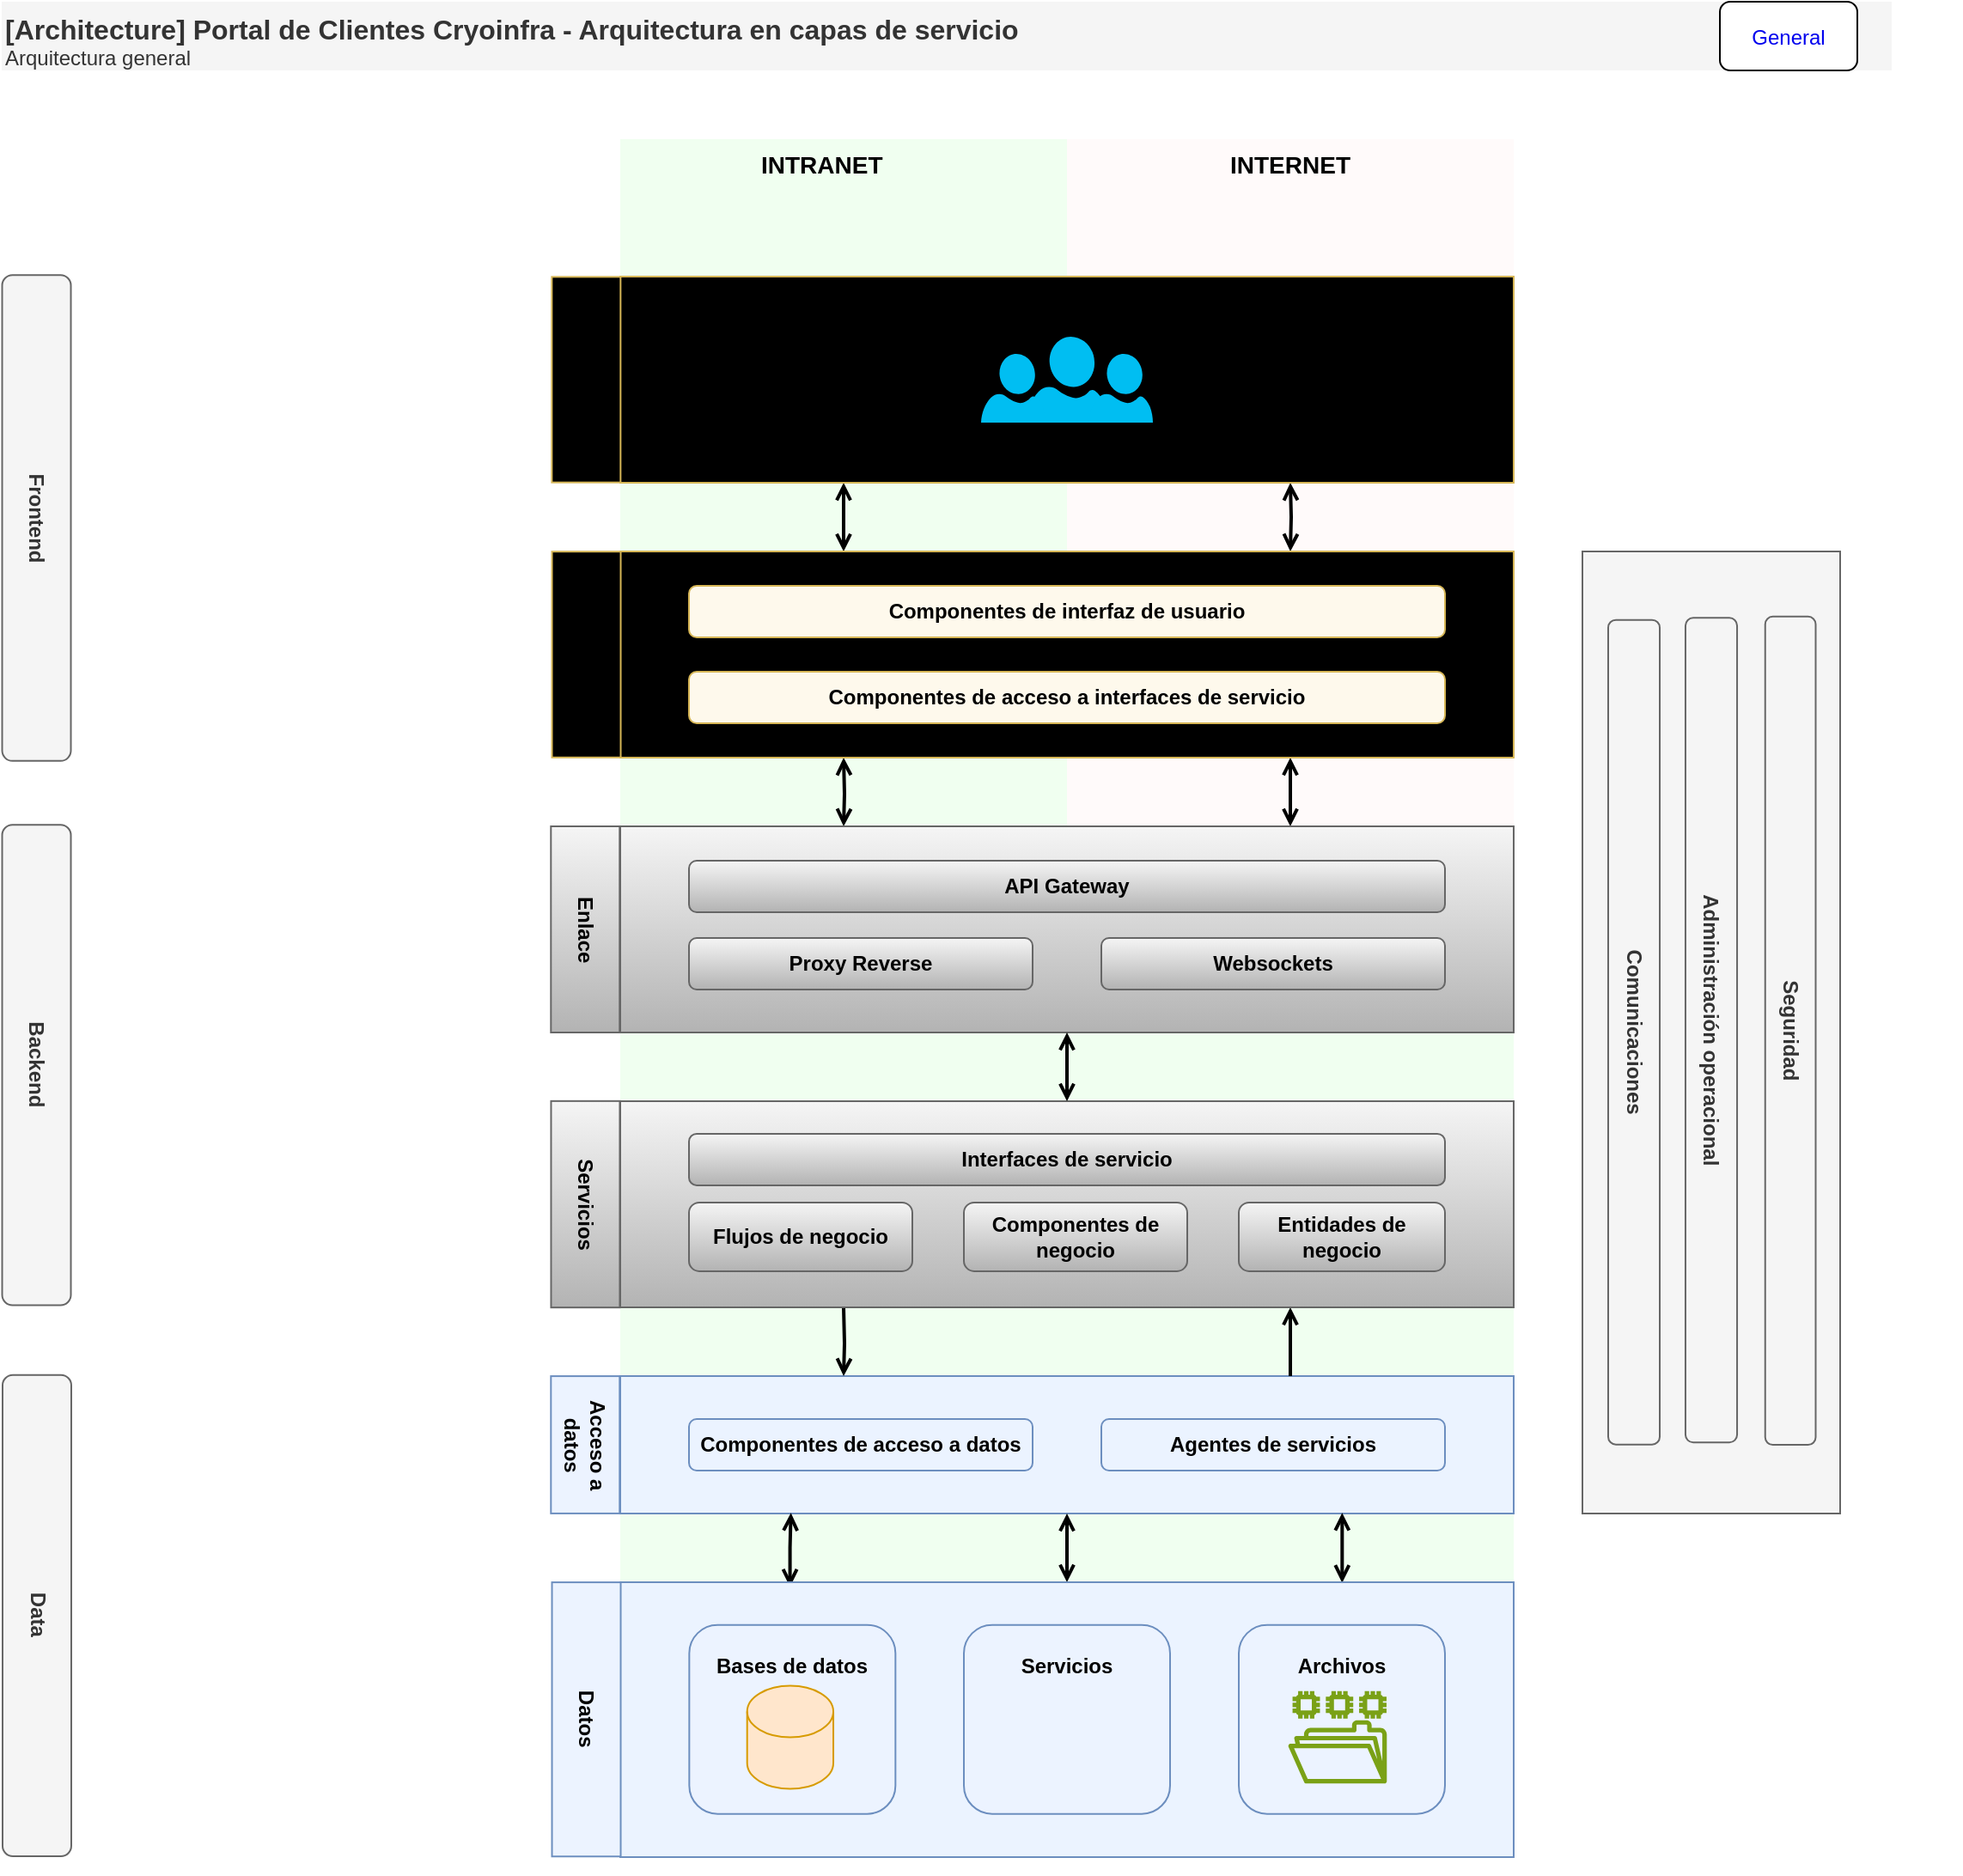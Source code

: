<mxfile version="26.1.0" pages="8">
  <diagram id="onnsDDGCGnbuztYDNgA7" name="Architecture_general">
    <mxGraphModel grid="1" page="1" gridSize="10" guides="1" tooltips="1" connect="1" arrows="1" fold="1" pageScale="1" pageWidth="1100" pageHeight="850" math="0" shadow="0">
      <root>
        <mxCell id="0" />
        <mxCell id="1" parent="0" />
        <mxCell id="9XTSuc5vXoUHELjeOI1o-27" value="&lt;blockquote style=&quot;margin: 0 0 0 40px; border: none; padding: 0px;&quot;&gt;&lt;blockquote style=&quot;margin: 0 0 0 40px; border: none; padding: 0px;&quot;&gt;INTRANET&lt;/blockquote&gt;&lt;/blockquote&gt;" style="rounded=0;whiteSpace=wrap;html=1;fillColor=light-dark(#f0fff0, #002b00);strokeColor=none;verticalAlign=top;fontStyle=1;fontSize=14;fontColor=light-dark(#000000, #88b45c);align=left;" vertex="1" parent="1">
          <mxGeometry x="360" y="80" width="520" height="1000" as="geometry" />
        </mxCell>
        <mxCell id="9XTSuc5vXoUHELjeOI1o-26" value="INTERNET" style="rounded=0;whiteSpace=wrap;html=1;verticalAlign=top;fontStyle=1;fontSize=14;fillColor=light-dark(#fffafa, #ededed);strokeColor=none;fontColor=light-dark(#000000,#EDEDED);" vertex="1" parent="1">
          <mxGeometry x="620" y="80" width="260" height="510" as="geometry" />
        </mxCell>
        <mxCell id="TdqekV3uOiESmIX1Np2l-24" style="edgeStyle=orthogonalEdgeStyle;rounded=0;orthogonalLoop=1;jettySize=auto;html=1;entryX=0.25;entryY=0;entryDx=0;entryDy=0;exitX=0.25;exitY=1;exitDx=0;exitDy=0;strokeWidth=2;endArrow=open;endFill=0;startArrow=open;startFill=0;" edge="1" parent="1" source="TdqekV3uOiESmIX1Np2l-1">
          <mxGeometry relative="1" as="geometry">
            <mxPoint x="490" y="320.0" as="targetPoint" />
          </mxGeometry>
        </mxCell>
        <mxCell id="TdqekV3uOiESmIX1Np2l-25" style="edgeStyle=orthogonalEdgeStyle;rounded=0;orthogonalLoop=1;jettySize=auto;html=1;entryX=0.75;entryY=1;entryDx=0;entryDy=0;exitX=0.75;exitY=0;exitDx=0;exitDy=0;strokeWidth=2;endArrow=open;endFill=0;startArrow=open;startFill=0;" edge="1" parent="1" target="TdqekV3uOiESmIX1Np2l-1">
          <mxGeometry relative="1" as="geometry">
            <mxPoint x="750" y="320.0" as="sourcePoint" />
          </mxGeometry>
        </mxCell>
        <mxCell id="TdqekV3uOiESmIX1Np2l-12" value="" style="rounded=0;whiteSpace=wrap;html=1;fillColor=light-dark(#ebf3ff, #1d293b);strokeColor=#6c8ebf;" vertex="1" parent="1">
          <mxGeometry x="360" y="800" width="520" height="80" as="geometry" />
        </mxCell>
        <mxCell id="TdqekV3uOiESmIX1Np2l-14" value="Agentes de servicios" style="rounded=1;whiteSpace=wrap;html=1;fillColor=light-dark(#ebf3ff, #1d293b);strokeColor=#6c8ebf;fontStyle=1" vertex="1" parent="1">
          <mxGeometry x="640" y="825" width="200" height="30" as="geometry" />
        </mxCell>
        <mxCell id="TdqekV3uOiESmIX1Np2l-15" value="Componentes de acceso a datos" style="rounded=1;whiteSpace=wrap;html=1;fillColor=light-dark(#ebf3ff, #1d293b);strokeColor=#6c8ebf;fontStyle=1" vertex="1" parent="1">
          <mxGeometry x="400" y="825" width="200" height="30" as="geometry" />
        </mxCell>
        <mxCell id="TdqekV3uOiESmIX1Np2l-28" style="edgeStyle=orthogonalEdgeStyle;rounded=0;orthogonalLoop=1;jettySize=auto;html=1;entryX=0.25;entryY=0;entryDx=0;entryDy=0;strokeWidth=2;endArrow=open;endFill=0;" edge="1" parent="1" target="TdqekV3uOiESmIX1Np2l-12">
          <mxGeometry relative="1" as="geometry">
            <mxPoint x="490" y="760" as="sourcePoint" />
            <mxPoint x="500" y="730" as="targetPoint" />
          </mxGeometry>
        </mxCell>
        <mxCell id="TdqekV3uOiESmIX1Np2l-29" style="edgeStyle=orthogonalEdgeStyle;rounded=0;orthogonalLoop=1;jettySize=auto;html=1;entryX=0.75;entryY=1;entryDx=0;entryDy=0;exitX=0.75;exitY=0;exitDx=0;exitDy=0;strokeWidth=2;endArrow=open;endFill=0;" edge="1" parent="1" source="TdqekV3uOiESmIX1Np2l-12" target="b3QcKfxHHzgAnhLzsTik-12">
          <mxGeometry relative="1" as="geometry">
            <mxPoint x="760" y="730" as="sourcePoint" />
            <mxPoint x="750" y="760" as="targetPoint" />
          </mxGeometry>
        </mxCell>
        <mxCell id="TdqekV3uOiESmIX1Np2l-30" value="" style="rounded=0;whiteSpace=wrap;html=1;fillColor=#f5f5f5;strokeColor=#666666;fontColor=#333333;" vertex="1" parent="1">
          <mxGeometry x="920" y="320" width="150" height="560" as="geometry" />
        </mxCell>
        <mxCell id="TdqekV3uOiESmIX1Np2l-31" value="Administración operacional" style="rounded=1;whiteSpace=wrap;html=1;fillColor=#f5f5f5;strokeColor=#666666;fontStyle=1;rotation=90;fontColor=#333333;" vertex="1" parent="1">
          <mxGeometry x="755" y="583.63" width="480" height="30.04" as="geometry" />
        </mxCell>
        <mxCell id="TdqekV3uOiESmIX1Np2l-33" value="Seguridad" style="rounded=1;whiteSpace=wrap;html=1;fillColor=#f5f5f5;strokeColor=#666666;fontStyle=1;rotation=90;fontColor=#333333;" vertex="1" parent="1">
          <mxGeometry x="800" y="584.29" width="482.12" height="29.38" as="geometry" />
        </mxCell>
        <mxCell id="TdqekV3uOiESmIX1Np2l-34" style="edgeStyle=orthogonalEdgeStyle;rounded=0;orthogonalLoop=1;jettySize=auto;html=1;entryX=0.808;entryY=0.995;entryDx=0;entryDy=0;strokeWidth=2;endArrow=open;endFill=0;startArrow=open;startFill=0;entryPerimeter=0;exitX=0.808;exitY=0.002;exitDx=0;exitDy=0;exitPerimeter=0;" edge="1" parent="1" source="yOm9J7MXX8bLzO9w5WH3-12" target="TdqekV3uOiESmIX1Np2l-12">
          <mxGeometry relative="1" as="geometry">
            <mxPoint x="780" y="920" as="sourcePoint" />
            <mxPoint x="760" y="770" as="targetPoint" />
          </mxGeometry>
        </mxCell>
        <mxCell id="TdqekV3uOiESmIX1Np2l-35" style="edgeStyle=orthogonalEdgeStyle;rounded=0;orthogonalLoop=1;jettySize=auto;html=1;entryX=0.5;entryY=1;entryDx=0;entryDy=0;strokeWidth=2;endArrow=open;endFill=0;startArrow=open;startFill=0;exitX=0.5;exitY=0;exitDx=0;exitDy=0;" edge="1" parent="1" source="yOm9J7MXX8bLzO9w5WH3-12" target="TdqekV3uOiESmIX1Np2l-12">
          <mxGeometry relative="1" as="geometry">
            <mxPoint x="620" y="920" as="sourcePoint" />
            <mxPoint x="810" y="927" as="targetPoint" />
          </mxGeometry>
        </mxCell>
        <object placeholders="1" c4Name="[Architecture] Portal de Clientes Cryoinfra - Arquitectura en capas de servicio" c4Type="ContainerDiagramTitle" c4Description="Arquitectura general" label="&lt;font style=&quot;font-size: 16px&quot;&gt;&lt;b&gt;&lt;div style=&quot;text-align: left&quot;&gt;%c4Name%&lt;/div&gt;&lt;/b&gt;&lt;/font&gt;&lt;div style=&quot;text-align: left&quot;&gt;%c4Description%&lt;/div&gt;" id="QLz1q41pmVsPlL5V_143-1">
          <mxCell style="text;html=1;strokeColor=none;fillColor=#f5f5f5;align=left;verticalAlign=top;whiteSpace=wrap;rounded=0;metaEdit=1;allowArrows=0;resizable=1;rotatable=0;connectable=0;recursiveResize=0;expand=0;pointerEvents=0;points=[[0.25,0,0],[0.5,0,0],[0.75,0,0],[1,0.25,0],[1,0.5,0],[1,0.75,0],[0.75,1,0],[0.5,1,0],[0.25,1,0],[0,0.75,0],[0,0.5,0],[0,0.25,0]];fontColor=#333333;" vertex="1" parent="1">
            <mxGeometry width="1100" height="40" as="geometry" />
          </mxCell>
        </object>
        <UserObject label="General" link="data:page/id,5f0bae14-7c28-e335-631c-24af17079c00" id="ywc3RzNOTetkVbzvp27Z-1">
          <mxCell style="fontColor=#0000EE;fontStyle=0;rounded=1;overflow=hidden;spacing=10;" vertex="1" parent="1">
            <mxGeometry x="1000" width="80" height="40" as="geometry" />
          </mxCell>
        </UserObject>
        <mxCell id="2Whvz-EQcoO1ibe-_Gla-3" value="" style="group" vertex="1" connectable="0" parent="1">
          <mxGeometry x="360" y="160" width="780" height="770" as="geometry" />
        </mxCell>
        <mxCell id="TdqekV3uOiESmIX1Np2l-1" value="" style="rounded=0;whiteSpace=wrap;html=1;verticalAlign=top;spacingTop=10;fillColor=light-dark(#fef7e1, #281d00);strokeColor=#d6b656;fontStyle=1;gradientColor=light-dark(#feebb4, #543300);" vertex="1" parent="2Whvz-EQcoO1ibe-_Gla-3">
          <mxGeometry width="520" height="120" as="geometry" />
        </mxCell>
        <mxCell id="TdqekV3uOiESmIX1Np2l-2" value="" style="verticalLabelPosition=bottom;html=1;verticalAlign=top;align=center;strokeColor=none;fillColor=#00BEF2;shape=mxgraph.azure.user;labelBorderColor=none;" vertex="1" parent="2Whvz-EQcoO1ibe-_Gla-3">
          <mxGeometry x="236.25" y="35" width="47.5" height="50" as="geometry" />
        </mxCell>
        <mxCell id="2Whvz-EQcoO1ibe-_Gla-1" value="" style="verticalLabelPosition=bottom;html=1;verticalAlign=top;align=center;strokeColor=none;fillColor=#00BEF2;shape=mxgraph.azure.user;" vertex="1" parent="2Whvz-EQcoO1ibe-_Gla-3">
          <mxGeometry x="210" y="45" width="37.5" height="40" as="geometry" />
        </mxCell>
        <mxCell id="2Whvz-EQcoO1ibe-_Gla-2" value="" style="verticalLabelPosition=bottom;html=1;verticalAlign=top;align=center;strokeColor=none;fillColor=#00BEF2;shape=mxgraph.azure.user;" vertex="1" parent="2Whvz-EQcoO1ibe-_Gla-3">
          <mxGeometry x="272.5" y="45" width="37.5" height="40" as="geometry" />
        </mxCell>
        <mxCell id="2Whvz-EQcoO1ibe-_Gla-10" style="edgeStyle=orthogonalEdgeStyle;rounded=0;orthogonalLoop=1;jettySize=auto;html=1;entryX=0.75;entryY=1;entryDx=0;entryDy=0;exitX=0.75;exitY=0;exitDx=0;exitDy=0;strokeWidth=2;endArrow=open;endFill=0;startArrow=open;startFill=0;" edge="1" parent="1" source="2Whvz-EQcoO1ibe-_Gla-4">
          <mxGeometry relative="1" as="geometry">
            <mxPoint x="760" y="730" as="sourcePoint" />
            <mxPoint x="750" y="440.0" as="targetPoint" />
          </mxGeometry>
        </mxCell>
        <mxCell id="2Whvz-EQcoO1ibe-_Gla-11" style="edgeStyle=orthogonalEdgeStyle;rounded=0;orthogonalLoop=1;jettySize=auto;html=1;exitX=0.25;exitY=1;exitDx=0;exitDy=0;strokeWidth=2;endArrow=open;endFill=0;entryX=0.25;entryY=0;entryDx=0;entryDy=0;startArrow=open;startFill=0;" edge="1" parent="1" target="2Whvz-EQcoO1ibe-_Gla-4">
          <mxGeometry relative="1" as="geometry">
            <mxPoint x="490" y="440.0" as="sourcePoint" />
            <mxPoint x="490" y="520" as="targetPoint" />
          </mxGeometry>
        </mxCell>
        <mxCell id="2Whvz-EQcoO1ibe-_Gla-13" value="Comunicaciones" style="rounded=1;whiteSpace=wrap;html=1;fillColor=#f5f5f5;strokeColor=#666666;fontStyle=1;rotation=90;fontColor=#333333;" vertex="1" parent="1">
          <mxGeometry x="710" y="584.82" width="480" height="30" as="geometry" />
        </mxCell>
        <mxCell id="2Whvz-EQcoO1ibe-_Gla-14" value="" style="shape=image;verticalLabelPosition=bottom;labelBackgroundColor=default;verticalAlign=top;aspect=fixed;imageAspect=0;image=https://www.simplilearn.com/ice9/free_resources_article_thumb/ASP.NET_logo.jpg;" vertex="1" parent="1">
          <mxGeometry x="46.41" y="352.75" width="64.66" height="55" as="geometry" />
        </mxCell>
        <mxCell id="2Whvz-EQcoO1ibe-_Gla-16" value="" style="shape=image;verticalLabelPosition=bottom;labelBackgroundColor=default;verticalAlign=top;aspect=fixed;imageAspect=0;image=https://reactor.fr/wp-content/uploads/2020/01/1200px-.NET_Core_Logo.svg_.png;" vertex="1" parent="1">
          <mxGeometry x="165" y="357.25" width="40" height="40" as="geometry" />
        </mxCell>
        <mxCell id="2Whvz-EQcoO1ibe-_Gla-18" value="" style="shape=image;verticalLabelPosition=bottom;labelBackgroundColor=default;verticalAlign=top;aspect=fixed;imageAspect=0;image=https://logospng.org/download/android/logo-android-4096.png;" vertex="1" parent="1">
          <mxGeometry x="111.07" y="352.25" width="50" height="50" as="geometry" />
        </mxCell>
        <mxCell id="9XTSuc5vXoUHELjeOI1o-2" value="" style="shape=image;verticalLabelPosition=bottom;labelBackgroundColor=default;verticalAlign=top;aspect=fixed;imageAspect=0;image=https://www.artofdata.com/wp-content/uploads/2019/06/signalr-logo.png;" vertex="1" parent="1">
          <mxGeometry x="255" y="515" width="52.81" height="50" as="geometry" />
        </mxCell>
        <mxCell id="9XTSuc5vXoUHELjeOI1o-7" value="" style="shape=image;verticalLabelPosition=bottom;labelBackgroundColor=default;verticalAlign=top;aspect=fixed;imageAspect=0;image=https://www.taskscape.com/img/netmaui-logo.png;" vertex="1" parent="1">
          <mxGeometry x="255.0" y="352.75" width="50" height="50" as="geometry" />
        </mxCell>
        <mxCell id="9XTSuc5vXoUHELjeOI1o-8" value="" style="shape=image;verticalLabelPosition=bottom;labelBackgroundColor=default;verticalAlign=top;aspect=fixed;imageAspect=0;image=https://www.ideematic.com/wp-content/uploads/2018/09/logo-xamarin-300x300.png;" vertex="1" parent="1">
          <mxGeometry x="210" y="354.75" width="45" height="45" as="geometry" />
        </mxCell>
        <mxCell id="9XTSuc5vXoUHELjeOI1o-10" value="" style="shape=image;verticalLabelPosition=bottom;labelBackgroundColor=default;verticalAlign=top;aspect=fixed;imageAspect=0;image=https://reactor.fr/wp-content/uploads/2020/01/1200px-.NET_Core_Logo.svg_.png;" vertex="1" parent="1">
          <mxGeometry x="210" y="520" width="40" height="40" as="geometry" />
        </mxCell>
        <mxCell id="9XTSuc5vXoUHELjeOI1o-14" value="" style="shape=image;verticalLabelPosition=bottom;labelBackgroundColor=default;verticalAlign=top;aspect=fixed;imageAspect=0;image=https://www.artofdata.com/wp-content/uploads/2019/06/signalr-logo.png;" vertex="1" parent="1">
          <mxGeometry x="253.59" y="675" width="52.81" height="50" as="geometry" />
        </mxCell>
        <mxCell id="9XTSuc5vXoUHELjeOI1o-15" value="" style="shape=image;verticalLabelPosition=bottom;labelBackgroundColor=default;verticalAlign=top;aspect=fixed;imageAspect=0;image=https://reactor.fr/wp-content/uploads/2020/01/1200px-.NET_Core_Logo.svg_.png;" vertex="1" parent="1">
          <mxGeometry x="210" y="680" width="40" height="40" as="geometry" />
        </mxCell>
        <mxCell id="9XTSuc5vXoUHELjeOI1o-17" value="" style="shape=image;verticalLabelPosition=bottom;labelBackgroundColor=default;verticalAlign=top;aspect=fixed;imageAspect=0;image=https://cdn-icons-png.flaticon.com/512/6378/6378011.png;" vertex="1" parent="1">
          <mxGeometry x="80.1" y="510" width="60" height="60" as="geometry" />
        </mxCell>
        <mxCell id="9XTSuc5vXoUHELjeOI1o-18" value="" style="shape=image;verticalLabelPosition=bottom;labelBackgroundColor=default;verticalAlign=top;aspect=fixed;imageAspect=0;image=https://image.opencart.com/original/60e85b27c7220.jpg;" vertex="1" parent="1">
          <mxGeometry x="149.32" y="674" width="52" height="52" as="geometry" />
        </mxCell>
        <mxCell id="9XTSuc5vXoUHELjeOI1o-20" value="" style="shape=image;verticalLabelPosition=bottom;labelBackgroundColor=default;verticalAlign=top;aspect=fixed;imageAspect=0;image=https://miro.medium.com/v2/resize:fit:400/1*zaeD78J_lNicIUootxqenA.png;" vertex="1" parent="1">
          <mxGeometry x="192.34" y="806.85" width="120" height="66.3" as="geometry" />
        </mxCell>
        <mxCell id="9XTSuc5vXoUHELjeOI1o-21" value="" style="shape=image;verticalLabelPosition=bottom;labelBackgroundColor=default;verticalAlign=top;aspect=fixed;imageAspect=0;image=https://static-00.iconduck.com/assets.00/sql-database-sql-azure-icon-976x1024-eobwqz2q.png;" vertex="1" parent="1">
          <mxGeometry x="135.63" y="810.25" width="56.71" height="59.5" as="geometry" />
        </mxCell>
        <mxCell id="9XTSuc5vXoUHELjeOI1o-30" value="" style="rounded=0;whiteSpace=wrap;html=1;verticalAlign=top;spacingTop=10;fillColor=light-dark(#fef7e1, #281d00);strokeColor=#d6b656;fontStyle=1;gradientColor=light-dark(#feebb4, #543300);" vertex="1" parent="1">
          <mxGeometry x="360" y="320" width="520" height="120" as="geometry" />
        </mxCell>
        <mxCell id="TdqekV3uOiESmIX1Np2l-4" value="Componentes de interfaz de usuario" style="rounded=1;whiteSpace=wrap;html=1;fillColor=light-dark(#fef9ec, #281d00);strokeColor=#d6b656;fontStyle=1" vertex="1" parent="1">
          <mxGeometry x="400" y="340" width="440" height="30" as="geometry" />
        </mxCell>
        <mxCell id="TdqekV3uOiESmIX1Np2l-5" value="Componentes de acceso a interfaces de servicio" style="rounded=1;whiteSpace=wrap;html=1;fillColor=light-dark(#fef9ec, #281d00);strokeColor=#d6b656;fontStyle=1" vertex="1" parent="1">
          <mxGeometry x="400" y="390" width="440" height="30" as="geometry" />
        </mxCell>
        <mxCell id="1yabr6cchl8G-7-hFBtq-1" value="Frontend" style="rounded=1;whiteSpace=wrap;html=1;fillColor=#f5f5f5;strokeColor=#666666;fontStyle=1;rotation=90;fontColor=#333333;" vertex="1" parent="1">
          <mxGeometry x="-121.15" y="280.53" width="282.81" height="40" as="geometry" />
        </mxCell>
        <mxCell id="1yabr6cchl8G-7-hFBtq-2" value="Backend" style="rounded=1;whiteSpace=wrap;html=1;fillColor=#f5f5f5;strokeColor=#666666;fontStyle=1;rotation=90;fontColor=#333333;" vertex="1" parent="1">
          <mxGeometry x="-119.53" y="598.94" width="279.57" height="40" as="geometry" />
        </mxCell>
        <mxCell id="b3QcKfxHHzgAnhLzsTik-1" value="Data" style="rounded=1;whiteSpace=wrap;html=1;fillColor=#f5f5f5;strokeColor=#666666;fontStyle=1;rotation=90;fontColor=#333333;" vertex="1" parent="1">
          <mxGeometry x="-119.59" y="919.43" width="280.16" height="40" as="geometry" />
        </mxCell>
        <mxCell id="b3QcKfxHHzgAnhLzsTik-3" value="" style="shape=image;verticalLabelPosition=bottom;labelBackgroundColor=default;verticalAlign=top;aspect=fixed;imageAspect=0;image=https://static-00.iconduck.com/assets.00/sql-database-generic-icon-380x512-ez505zus.png;" vertex="1" parent="1">
          <mxGeometry x="260.82" y="950" width="41.17" height="55.47" as="geometry" />
        </mxCell>
        <mxCell id="b3QcKfxHHzgAnhLzsTik-9" value="" style="shape=image;verticalLabelPosition=bottom;labelBackgroundColor=default;verticalAlign=top;aspect=fixed;imageAspect=0;image=https://startupcredits.org/wp-content/uploads/2023/12/MongoDB-Startup-Credits-logo.png;" vertex="1" parent="1">
          <mxGeometry x="192.34" y="950.5" width="55" height="55" as="geometry" />
        </mxCell>
        <mxCell id="b3QcKfxHHzgAnhLzsTik-10" value="" style="shape=image;verticalLabelPosition=bottom;labelBackgroundColor=default;verticalAlign=top;aspect=fixed;imageAspect=0;image=https://cdn-icons-png.flaticon.com/512/6378/6378011.png;" vertex="1" parent="1">
          <mxGeometry x="124" y="945.5" width="60" height="60" as="geometry" />
        </mxCell>
        <mxCell id="b3QcKfxHHzgAnhLzsTik-11" value="" style="shape=image;verticalLabelPosition=bottom;labelBackgroundColor=default;verticalAlign=top;aspect=fixed;imageAspect=0;image=https://cdn-icons-png.flaticon.com/512/337/337959.png;" vertex="1" parent="1">
          <mxGeometry x="60" y="947.73" width="55.53" height="55.53" as="geometry" />
        </mxCell>
        <mxCell id="yOm9J7MXX8bLzO9w5WH3-2" value="Usuarios" style="rounded=0;whiteSpace=wrap;html=1;fillColor=light-dark(#fdf7e1, #281d00);strokeColor=#d6b656;fontStyle=1;rotation=90;gradientColor=light-dark(#fbecb7, #543300);gradientDirection=east;" vertex="1" parent="1">
          <mxGeometry x="280.35" y="200" width="119.65" height="40" as="geometry" />
        </mxCell>
        <mxCell id="yOm9J7MXX8bLzO9w5WH3-4" value="Enlace" style="rounded=0;whiteSpace=wrap;html=1;fillColor=#f5f5f5;strokeColor=#666666;fontStyle=1;rotation=90;gradientColor=#b3b3b3;gradientDirection=east;" vertex="1" parent="1">
          <mxGeometry x="279.65" y="520" width="120" height="40" as="geometry" />
        </mxCell>
        <mxCell id="yOm9J7MXX8bLzO9w5WH3-6" value="Presentación" style="rounded=0;whiteSpace=wrap;html=1;fillColor=light-dark(#fdf7e1, #281d00);strokeColor=#d6b656;fontStyle=1;rotation=90;gradientColor=light-dark(#fbecb7, #543300);gradientDirection=east;" vertex="1" parent="1">
          <mxGeometry x="280.35" y="360" width="119.82" height="40" as="geometry" />
        </mxCell>
        <mxCell id="yOm9J7MXX8bLzO9w5WH3-7" value="Acceso a datos" style="rounded=0;whiteSpace=wrap;html=1;fillColor=light-dark(#ecf3ff, #1d293b);strokeColor=#6c8ebf;fontStyle=1;rotation=90;gradientDirection=east;" vertex="1" parent="1">
          <mxGeometry x="299.7" y="820" width="79.91" height="40" as="geometry" />
        </mxCell>
        <mxCell id="TdqekV3uOiESmIX1Np2l-36" style="edgeStyle=orthogonalEdgeStyle;rounded=0;orthogonalLoop=1;jettySize=auto;html=1;entryX=0.191;entryY=0.996;entryDx=0;entryDy=0;exitX=0.19;exitY=0.017;exitDx=0;exitDy=0;strokeWidth=2;endArrow=open;endFill=0;startArrow=open;startFill=0;entryPerimeter=0;exitPerimeter=0;" edge="1" parent="1" source="yOm9J7MXX8bLzO9w5WH3-12" target="TdqekV3uOiESmIX1Np2l-12">
          <mxGeometry relative="1" as="geometry">
            <mxPoint x="630" y="970" as="sourcePoint" />
            <mxPoint x="630" y="930" as="targetPoint" />
          </mxGeometry>
        </mxCell>
        <mxCell id="2Whvz-EQcoO1ibe-_Gla-12" value="" style="group" vertex="1" connectable="0" parent="1">
          <mxGeometry x="360" y="480" width="520" height="610" as="geometry" />
        </mxCell>
        <mxCell id="2Whvz-EQcoO1ibe-_Gla-4" value="" style="rounded=0;whiteSpace=wrap;html=1;fillColor=#f5f5f5;strokeColor=#666666;gradientColor=#b3b3b3;" vertex="1" parent="2Whvz-EQcoO1ibe-_Gla-12">
          <mxGeometry width="520" height="120" as="geometry" />
        </mxCell>
        <mxCell id="2Whvz-EQcoO1ibe-_Gla-6" value="API Gateway" style="rounded=1;whiteSpace=wrap;html=1;fillColor=#f5f5f5;strokeColor=#666666;fontStyle=1;gradientColor=#b3b3b3;" vertex="1" parent="2Whvz-EQcoO1ibe-_Gla-12">
          <mxGeometry x="40" y="20" width="440" height="30" as="geometry" />
        </mxCell>
        <mxCell id="2Whvz-EQcoO1ibe-_Gla-7" value="Websockets" style="rounded=1;whiteSpace=wrap;html=1;fillColor=#f5f5f5;strokeColor=#666666;fontStyle=1;gradientColor=#b3b3b3;" vertex="1" parent="2Whvz-EQcoO1ibe-_Gla-12">
          <mxGeometry x="280" y="65" width="200" height="30" as="geometry" />
        </mxCell>
        <mxCell id="2Whvz-EQcoO1ibe-_Gla-8" value="Proxy Reverse" style="rounded=1;whiteSpace=wrap;html=1;fillColor=#f5f5f5;strokeColor=#666666;fontStyle=1;gradientColor=#b3b3b3;" vertex="1" parent="2Whvz-EQcoO1ibe-_Gla-12">
          <mxGeometry x="40" y="65" width="200" height="30" as="geometry" />
        </mxCell>
        <mxCell id="b3QcKfxHHzgAnhLzsTik-12" value="" style="rounded=0;whiteSpace=wrap;html=1;fillColor=#f5f5f5;strokeColor=#666666;gradientColor=#b3b3b3;" vertex="1" parent="2Whvz-EQcoO1ibe-_Gla-12">
          <mxGeometry y="160" width="520" height="120" as="geometry" />
        </mxCell>
        <mxCell id="1yabr6cchl8G-7-hFBtq-4" style="edgeStyle=orthogonalEdgeStyle;rounded=0;orthogonalLoop=1;jettySize=auto;html=1;entryX=0.5;entryY=1;entryDx=0;entryDy=0;strokeWidth=2;endArrow=open;endFill=0;startArrow=open;startFill=0;exitX=0.5;exitY=0;exitDx=0;exitDy=0;" edge="1" parent="2Whvz-EQcoO1ibe-_Gla-12" source="b3QcKfxHHzgAnhLzsTik-12" target="2Whvz-EQcoO1ibe-_Gla-4">
          <mxGeometry relative="1" as="geometry">
            <mxPoint x="260" y="160" as="sourcePoint" />
            <mxPoint x="430" y="410" as="targetPoint" />
          </mxGeometry>
        </mxCell>
        <mxCell id="yOm9J7MXX8bLzO9w5WH3-14" value="" style="group" connectable="0" vertex="1" parent="1">
          <mxGeometry x="320.26" y="920" width="559.74" height="160" as="geometry" />
        </mxCell>
        <mxCell id="yOm9J7MXX8bLzO9w5WH3-15" value="" style="group" connectable="0" vertex="1" parent="yOm9J7MXX8bLzO9w5WH3-14">
          <mxGeometry x="-1.776e-14" width="559.74" height="160" as="geometry" />
        </mxCell>
        <mxCell id="yOm9J7MXX8bLzO9w5WH3-12" value="" style="rounded=0;whiteSpace=wrap;html=1;fillColor=light-dark(#ebf3ff, #1d293b);strokeColor=#6c8ebf;" vertex="1" parent="yOm9J7MXX8bLzO9w5WH3-15">
          <mxGeometry x="39.74" width="520" height="160" as="geometry" />
        </mxCell>
        <mxCell id="TdqekV3uOiESmIX1Np2l-17" value="Servicios" style="rounded=1;whiteSpace=wrap;html=1;verticalAlign=top;spacingTop=10;fillColor=light-dark(#ecf3ff, #1d293b);strokeColor=#6c8ebf;fontStyle=1;" vertex="1" parent="yOm9J7MXX8bLzO9w5WH3-15">
          <mxGeometry x="239.74" y="24.84" width="120" height="110" as="geometry" />
        </mxCell>
        <mxCell id="TdqekV3uOiESmIX1Np2l-18" value="Bases de datos" style="rounded=1;whiteSpace=wrap;html=1;verticalAlign=top;spacingTop=10;fillColor=light-dark(#ecf3ff, #1d293b);strokeColor=#6c8ebf;fontStyle=1;" vertex="1" parent="yOm9J7MXX8bLzO9w5WH3-15">
          <mxGeometry x="79.91" y="24.84" width="120" height="110" as="geometry" />
        </mxCell>
        <mxCell id="TdqekV3uOiESmIX1Np2l-19" value="Archivos" style="rounded=1;whiteSpace=wrap;html=1;verticalAlign=top;spacingTop=10;fillColor=light-dark(#ecf3ff, #1d293b);strokeColor=#6c8ebf;fontStyle=1;" vertex="1" parent="yOm9J7MXX8bLzO9w5WH3-15">
          <mxGeometry x="399.74" y="24.84" width="120" height="110" as="geometry" />
        </mxCell>
        <mxCell id="yOm9J7MXX8bLzO9w5WH3-8" value="Datos" style="rounded=0;whiteSpace=wrap;html=1;fillColor=light-dark(#ecf3ff, #1d293b);strokeColor=#6c8ebf;fontStyle=1;rotation=90;gradientDirection=east;" vertex="1" parent="yOm9J7MXX8bLzO9w5WH3-15">
          <mxGeometry x="-59.79" y="59.84" width="159.58" height="40" as="geometry" />
        </mxCell>
        <mxCell id="1NY8sVJnM9WLHm2DIZqB-1" value="" style="shape=image;verticalLabelPosition=bottom;labelBackgroundColor=default;verticalAlign=top;aspect=fixed;imageAspect=0;image=https://cdn4.iconfinder.com/data/icons/flat-pro-database-set-1/32/network-cloud-512.png;" vertex="1" parent="yOm9J7MXX8bLzO9w5WH3-15">
          <mxGeometry x="269.66" y="59.84" width="60.16" height="60.16" as="geometry" />
        </mxCell>
        <mxCell id="yOm9J7MXX8bLzO9w5WH3-17" value="" style="sketch=0;outlineConnect=0;fontColor=#232F3E;gradientColor=none;fillColor=#7AA116;strokeColor=none;dashed=0;verticalLabelPosition=bottom;verticalAlign=top;align=center;html=1;fontSize=12;fontStyle=0;aspect=fixed;pointerEvents=1;shape=mxgraph.aws4.file_system;" vertex="1" parent="1">
          <mxGeometry x="748.76" y="983.42" width="57.4" height="53.72" as="geometry" />
        </mxCell>
        <mxCell id="yOm9J7MXX8bLzO9w5WH3-18" value="" style="shape=cylinder3;whiteSpace=wrap;html=1;boundedLbl=1;backgroundOutline=1;size=15;fillColor=#ffe6cc;strokeColor=#d79b00;" vertex="1" parent="1">
          <mxGeometry x="433.85" y="980.28" width="50.17" height="60" as="geometry" />
        </mxCell>
        <mxCell id="yOm9J7MXX8bLzO9w5WH3-23" value="" style="group" connectable="0" vertex="1" parent="1">
          <mxGeometry x="319.735" y="639.915" width="520.265" height="120.17" as="geometry" />
        </mxCell>
        <mxCell id="yOm9J7MXX8bLzO9w5WH3-5" value="Servicios" style="rounded=0;whiteSpace=wrap;html=1;fillColor=#f5f5f5;strokeColor=#666666;fontStyle=1;rotation=90;gradientColor=#b3b3b3;gradientDirection=east;" vertex="1" parent="yOm9J7MXX8bLzO9w5WH3-23">
          <mxGeometry x="-40.085" y="40.085" width="120.17" height="40" as="geometry" />
        </mxCell>
        <mxCell id="yOm9J7MXX8bLzO9w5WH3-19" value="Flujos de negocio" style="rounded=1;whiteSpace=wrap;html=1;fillColor=#f5f5f5;strokeColor=#666666;fontStyle=1;gradientColor=#b3b3b3;" vertex="1" parent="yOm9J7MXX8bLzO9w5WH3-23">
          <mxGeometry x="80.265" y="59.025" width="130" height="40" as="geometry" />
        </mxCell>
        <mxCell id="yOm9J7MXX8bLzO9w5WH3-20" value="Entidades de negocio" style="rounded=1;whiteSpace=wrap;html=1;fillColor=#f5f5f5;strokeColor=#666666;fontStyle=1;gradientColor=#b3b3b3;" vertex="1" parent="yOm9J7MXX8bLzO9w5WH3-23">
          <mxGeometry x="400.265" y="59.025" width="120" height="40" as="geometry" />
        </mxCell>
        <mxCell id="yOm9J7MXX8bLzO9w5WH3-21" value="Interfaces de servicio" style="rounded=1;whiteSpace=wrap;html=1;fillColor=#f5f5f5;strokeColor=#666666;fontStyle=1;gradientColor=#b3b3b3;" vertex="1" parent="yOm9J7MXX8bLzO9w5WH3-23">
          <mxGeometry x="80.265" y="19.025" width="440" height="30" as="geometry" />
        </mxCell>
        <mxCell id="yOm9J7MXX8bLzO9w5WH3-22" value="Componentes de negocio" style="rounded=1;whiteSpace=wrap;html=1;fillColor=#f5f5f5;strokeColor=#666666;fontStyle=1;gradientColor=#b3b3b3;" vertex="1" parent="yOm9J7MXX8bLzO9w5WH3-23">
          <mxGeometry x="240.265" y="59.025" width="130" height="40" as="geometry" />
        </mxCell>
        <mxCell id="1NY8sVJnM9WLHm2DIZqB-2" value="" style="shape=image;verticalLabelPosition=bottom;labelBackgroundColor=default;verticalAlign=top;aspect=fixed;imageAspect=0;image=https://cdn4.iconfinder.com/data/icons/flat-pro-database-set-1/32/network-cloud-512.png;" vertex="1" parent="1">
          <mxGeometry x="149.32" y="514.74" width="50.26" height="50.26" as="geometry" />
        </mxCell>
      </root>
    </mxGraphModel>
  </diagram>
  <diagram name="Deployment_General" id="5f0bae14-7c28-e335-631c-24af17079c00">
    <mxGraphModel grid="1" page="1" gridSize="10" guides="1" tooltips="1" connect="1" arrows="1" fold="1" pageScale="1" pageWidth="1100" pageHeight="850" background="none" math="0" shadow="0">
      <root>
        <mxCell id="0" />
        <mxCell id="1" parent="0" />
        <mxCell id="UAE8AfMDkym07qdBaAlc-1" value="Dentro de la infraestructura corporativa e intranet" style="text;html=1;align=center;verticalAlign=middle;whiteSpace=wrap;rounded=0;fillColor=light-dark(#e7ffe5, #1f2f1e);strokeColor=#82b366;" vertex="1" parent="1">
          <mxGeometry x="-1080" y="80" width="160" height="50" as="geometry" />
        </mxCell>
        <mxCell id="UAE8AfMDkym07qdBaAlc-2" value="Dentro de la DMZ de la organización" style="text;html=1;align=center;verticalAlign=middle;whiteSpace=wrap;rounded=0;fillColor=light-dark(#fdf9ec, #281d00);strokeColor=#d6b656;" vertex="1" parent="1">
          <mxGeometry x="-1080.21" y="140" width="160.21" height="50" as="geometry" />
        </mxCell>
        <mxCell id="UAE8AfMDkym07qdBaAlc-4" value="Fuera de la infraestructura de la organización" style="text;html=1;align=center;verticalAlign=middle;whiteSpace=wrap;rounded=0;fillColor=light-dark(#faebea, #512d2b);strokeColor=#b85450;" vertex="1" parent="1">
          <mxGeometry x="-1080.21" y="200" width="160" height="50" as="geometry" />
        </mxCell>
        <object placeholders="1" c4Name="[Deployment] Portal de Clientes Cryoinfra" c4Type="ContainerDiagramTitle" c4Description="Diagrama general" label="&lt;font style=&quot;font-size: 16px&quot;&gt;&lt;b&gt;&lt;div style=&quot;text-align: left&quot;&gt;%c4Name%&lt;/div&gt;&lt;/b&gt;&lt;/font&gt;&lt;div style=&quot;text-align: left&quot;&gt;%c4Description%&lt;/div&gt;" id="jG3fke9MLh-8pmYExywH-3">
          <mxCell style="text;html=1;align=left;verticalAlign=top;whiteSpace=wrap;rounded=0;metaEdit=1;allowArrows=0;resizable=1;rotatable=0;connectable=0;recursiveResize=0;expand=0;pointerEvents=0;points=[[0.25,0,0],[0.5,0,0],[0.75,0,0],[1,0.25,0],[1,0.5,0],[1,0.75,0],[0.75,1,0],[0.5,1,0],[0.25,1,0],[0,0.75,0],[0,0.5,0],[0,0.25,0]];fillColor=#f5f5f5;fontColor=#333333;strokeColor=none;" vertex="1" parent="1">
            <mxGeometry x="-1100" width="1100" height="40" as="geometry" />
          </mxCell>
        </object>
        <mxCell id="UAE8AfMDkym07qdBaAlc-9" value="&lt;div style=&quot;&quot;&gt;&lt;span style=&quot;background-color: transparent; color: light-dark(rgb(51, 51, 51), rgb(193, 193, 193));&quot;&gt;Requisitos mínimos&lt;/span&gt;&lt;/div&gt;&lt;div&gt;&lt;ol&gt;&lt;li style=&quot;text-align: left;&quot;&gt;&lt;span style=&quot;background-color: transparent; color: light-dark(rgb(51, 51, 51), rgb(193, 193, 193));&quot;&gt;Instalación: Net 8 Runtime.&lt;/span&gt;&lt;/li&gt;&lt;li style=&quot;text-align: left;&quot;&gt;&lt;span style=&quot;background-color: transparent; color: light-dark(rgb(51, 51, 51), rgb(193, 193, 193));&quot;&gt;Instalación: Net 8 Hosting Bundle.&lt;/span&gt;&lt;/li&gt;&lt;li style=&quot;text-align: left;&quot;&gt;&lt;span style=&quot;background-color: transparent; color: light-dark(rgb(51, 51, 51), rgb(193, 193, 193));&quot;&gt;Carga Activa activada en IIS Apps.&lt;/span&gt;&lt;/li&gt;&lt;li style=&quot;text-align: left;&quot;&gt;&lt;span style=&quot;background-color: transparent; color: light-dark(rgb(51, 51, 51), rgb(193, 193, 193));&quot;&gt;Always Running activada en IIS Pools.&lt;/span&gt;&lt;/li&gt;&lt;/ol&gt;&lt;/div&gt;" style="shape=note;whiteSpace=wrap;html=1;backgroundOutline=1;darkOpacity=0.05;fillColor=#f5f5f5;strokeColor=#666666;fontColor=#333333;align=center;" vertex="1" parent="1">
          <mxGeometry x="-760" y="80" width="280" height="120" as="geometry" />
        </mxCell>
        <mxCell id="nPNSdhRXmSL_q1nLzJ4B-38" value="&lt;div style=&quot;&quot;&gt;&lt;span style=&quot;background-color: transparent; color: light-dark(rgb(51, 51, 51), rgb(193, 193, 193));&quot;&gt;Requisitos mínimos&lt;/span&gt;&lt;/div&gt;&lt;div&gt;&lt;ol&gt;&lt;li style=&quot;text-align: left;&quot;&gt;&lt;span style=&quot;background-color: transparent; color: light-dark(rgb(51, 51, 51), rgb(193, 193, 193));&quot;&gt;Instalación de NET Framework 4.5+&lt;/span&gt;&lt;/li&gt;&lt;li style=&quot;text-align: left;&quot;&gt;&lt;span style=&quot;background-color: transparent; color: light-dark(rgb(51, 51, 51), rgb(193, 193, 193));&quot;&gt;Instalación: Net 8 Runtime.&lt;/span&gt;&lt;/li&gt;&lt;li style=&quot;text-align: left;&quot;&gt;&lt;span style=&quot;background-color: transparent; color: light-dark(rgb(51, 51, 51), rgb(193, 193, 193));&quot;&gt;Instalación: Net 8 Hosting Bundle.&lt;/span&gt;&lt;/li&gt;&lt;li style=&quot;text-align: left;&quot;&gt;&lt;span style=&quot;background-color: transparent; color: light-dark(rgb(51, 51, 51), rgb(193, 193, 193));&quot;&gt;Carga Activa activada en IIS Apps.&lt;/span&gt;&lt;/li&gt;&lt;li style=&quot;text-align: left;&quot;&gt;&lt;span style=&quot;background-color: transparent; color: light-dark(rgb(51, 51, 51), rgb(193, 193, 193));&quot;&gt;Always Running activada en IIS Pools.&lt;/span&gt;&lt;/li&gt;&lt;/ol&gt;&lt;/div&gt;" style="shape=note;whiteSpace=wrap;html=1;backgroundOutline=1;darkOpacity=0.05;fillColor=#f5f5f5;strokeColor=#666666;fontColor=#333333;align=center;" vertex="1" parent="1">
          <mxGeometry x="-360" y="80" width="280" height="120" as="geometry" />
        </mxCell>
        <mxCell id="nPNSdhRXmSL_q1nLzJ4B-73" value="SRVCORPIISN" style="verticalAlign=top;align=left;spacingTop=8;spacingLeft=2;spacingRight=12;shape=cube;size=10;direction=south;fontStyle=4;html=1;rounded=0;shadow=0;comic=0;labelBackgroundColor=none;strokeWidth=1;fontFamily=Verdana;fontSize=12;fillColor=light-dark(#e5ffe5, #002b00);strokeColor=#82b366;" vertex="1" parent="1">
          <mxGeometry x="-760.21" y="280" width="320.21" height="320" as="geometry" />
        </mxCell>
        <mxCell id="nPNSdhRXmSL_q1nLzJ4B-74" value="" style="group" connectable="0" vertex="1" parent="1">
          <mxGeometry x="-720.21" y="320" width="440" height="660" as="geometry" />
        </mxCell>
        <mxCell id="nPNSdhRXmSL_q1nLzJ4B-75" value="«Módulo»&lt;br&gt;&lt;b&gt;API del Portal&amp;nbsp;&lt;/b&gt;&lt;div&gt;&lt;b&gt;de&amp;nbsp;&lt;/b&gt;&lt;b style=&quot;background-color: transparent; color: light-dark(rgb(0, 0, 0), rgb(255, 255, 255));&quot;&gt;Clientes&amp;nbsp;&lt;/b&gt;&lt;div&gt;&lt;b&gt;Cryoinfra&lt;/b&gt;&lt;/div&gt;&lt;/div&gt;" style="html=1;dropTarget=0;whiteSpace=wrap;align=left;labelPosition=center;verticalLabelPosition=middle;verticalAlign=top;" vertex="1" parent="nPNSdhRXmSL_q1nLzJ4B-74">
          <mxGeometry width="240" height="240" as="geometry" />
        </mxCell>
        <mxCell id="nPNSdhRXmSL_q1nLzJ4B-76" style="edgeStyle=orthogonalEdgeStyle;rounded=0;orthogonalLoop=1;jettySize=auto;html=1;entryX=0.5;entryY=1;entryDx=0;entryDy=0;dashed=1;" edge="1" parent="nPNSdhRXmSL_q1nLzJ4B-74" source="nPNSdhRXmSL_q1nLzJ4B-77" target="nPNSdhRXmSL_q1nLzJ4B-78">
          <mxGeometry relative="1" as="geometry" />
        </mxCell>
        <mxCell id="nPNSdhRXmSL_q1nLzJ4B-77" value="&lt;a href=&quot;data:page/id,vlqLbaqAPyhLbalGMvQW&quot;&gt;PCCapi&lt;/a&gt;" style="shape=component;align=left;spacingLeft=36;rounded=0;shadow=0;comic=0;labelBackgroundColor=none;strokeWidth=1;fontFamily=Verdana;fontSize=12;html=1;" vertex="1" parent="nPNSdhRXmSL_q1nLzJ4B-74">
          <mxGeometry x="50.21" y="160" width="157.79" height="45.59" as="geometry" />
        </mxCell>
        <mxCell id="nPNSdhRXmSL_q1nLzJ4B-78" value="&lt;span style=&quot;text-decoration-line: underline;&quot;&gt;&lt;a href=&quot;data:page/id,0Q_CsHpoBdwbyoTImUB6&quot;&gt;CryoDAC-PCC&lt;/a&gt;&lt;/span&gt;" style="shape=component;align=left;spacingLeft=36;rounded=0;shadow=0;comic=0;labelBackgroundColor=none;strokeWidth=1;fontFamily=Verdana;fontSize=12;html=1;" vertex="1" parent="nPNSdhRXmSL_q1nLzJ4B-74">
          <mxGeometry x="48.21" y="82" width="159.79" height="45.59" as="geometry" />
        </mxCell>
        <mxCell id="nPNSdhRXmSL_q1nLzJ4B-80" value="SRVCORPDBN1" style="verticalAlign=top;align=left;spacingTop=8;spacingLeft=2;spacingRight=12;shape=cube;size=10;direction=south;fontStyle=4;html=1;rounded=0;shadow=0;comic=0;labelBackgroundColor=none;strokeWidth=1;fontFamily=Verdana;fontSize=12;fillColor=light-dark(#e5ffe5, #1f2f1e);strokeColor=#82b366;" vertex="1" parent="1">
          <mxGeometry x="-1080" y="280" width="280" height="240" as="geometry" />
        </mxCell>
        <mxCell id="nPNSdhRXmSL_q1nLzJ4B-81" value="«Módulo»&lt;br&gt;&lt;b&gt;INSTANCIA2&lt;/b&gt;" style="html=1;dropTarget=0;whiteSpace=wrap;align=left;labelPosition=center;verticalLabelPosition=middle;verticalAlign=top;" vertex="1" parent="1">
          <mxGeometry x="-1050.21" y="320" width="200" height="180" as="geometry" />
        </mxCell>
        <mxCell id="nPNSdhRXmSL_q1nLzJ4B-82" style="edgeStyle=orthogonalEdgeStyle;rounded=0;html=1;labelBackgroundColor=none;startArrow=none;startFill=0;startSize=8;endArrow=none;endFill=0;endSize=16;fontFamily=Verdana;fontSize=12;exitX=0.208;exitY=-0.004;exitDx=0;exitDy=0;exitPerimeter=0;entryX=0.08;entryY=1.001;entryDx=0;entryDy=0;entryPerimeter=0;" edge="1" parent="1" source="nPNSdhRXmSL_q1nLzJ4B-80" target="nPNSdhRXmSL_q1nLzJ4B-73">
          <mxGeometry relative="1" as="geometry">
            <Array as="points" />
            <mxPoint x="-840.21" y="415" as="sourcePoint" />
            <mxPoint x="-763" y="416" as="targetPoint" />
          </mxGeometry>
        </mxCell>
        <mxCell id="nPNSdhRXmSL_q1nLzJ4B-83" value="&lt;div&gt;&amp;nbsp;TCP / IP&amp;nbsp;&lt;/div&gt;" style="edgeLabel;html=1;align=center;verticalAlign=middle;resizable=0;points=[];" connectable="0" vertex="1" parent="nPNSdhRXmSL_q1nLzJ4B-82">
          <mxGeometry x="-0.403" y="-1" relative="1" as="geometry">
            <mxPoint x="-1" y="-10" as="offset" />
          </mxGeometry>
        </mxCell>
        <mxCell id="nPNSdhRXmSL_q1nLzJ4B-84" value="&lt;a href=&quot;data:page/id,ktTM1KwgM1YZQFVMlrb4&quot;&gt;BD: PCC&lt;/a&gt;" style="shape=component;align=left;spacingLeft=36;rounded=0;shadow=0;comic=0;labelBackgroundColor=none;strokeWidth=1;fontFamily=Verdana;fontSize=12;html=1;" vertex="1" parent="1">
          <mxGeometry x="-1007.71" y="365" width="115" height="45" as="geometry" />
        </mxCell>
        <mxCell id="nPNSdhRXmSL_q1nLzJ4B-85" value="" style="ellipse;whiteSpace=wrap;html=1;rounded=0;shadow=0;comic=0;labelBackgroundColor=none;strokeWidth=1;fontFamily=Verdana;fontSize=12;align=center;" vertex="1" parent="1">
          <mxGeometry x="-892.712" y="430" width="19.592" height="20" as="geometry" />
        </mxCell>
        <mxCell id="nPNSdhRXmSL_q1nLzJ4B-86" style="edgeStyle=elbowEdgeStyle;rounded=0;html=1;labelBackgroundColor=none;startArrow=none;startFill=0;startSize=8;endArrow=none;endFill=0;endSize=16;fontFamily=Verdana;fontSize=12;entryX=0;entryY=0.7;entryDx=0;entryDy=0;exitX=0;exitY=0.5;exitDx=0;exitDy=0;" edge="1" parent="1" source="nPNSdhRXmSL_q1nLzJ4B-85" target="nPNSdhRXmSL_q1nLzJ4B-84">
          <mxGeometry relative="1" as="geometry">
            <mxPoint x="-1045.647" y="375" as="targetPoint" />
            <mxPoint x="-870.21" y="490" as="sourcePoint" />
            <Array as="points">
              <mxPoint x="-1020.21" y="460" />
            </Array>
          </mxGeometry>
        </mxCell>
        <mxCell id="nPNSdhRXmSL_q1nLzJ4B-87" value="&amp;nbsp;ODBC&amp;nbsp;" style="edgeLabel;html=1;align=center;verticalAlign=middle;resizable=0;points=[];" connectable="0" vertex="1" parent="nPNSdhRXmSL_q1nLzJ4B-86">
          <mxGeometry x="-0.476" relative="1" as="geometry">
            <mxPoint x="14" as="offset" />
          </mxGeometry>
        </mxCell>
        <mxCell id="nPNSdhRXmSL_q1nLzJ4B-93" value="" style="group" connectable="0" vertex="1" parent="1">
          <mxGeometry x="-1080.21" y="560" width="280" height="130" as="geometry" />
        </mxCell>
        <mxCell id="nPNSdhRXmSL_q1nLzJ4B-94" value="SRVCORPJD1N" style="verticalAlign=top;align=left;spacingTop=8;spacingLeft=2;spacingRight=12;shape=cube;size=10;direction=south;fontStyle=4;html=1;rounded=0;shadow=0;comic=0;labelBackgroundColor=none;strokeWidth=1;fontFamily=Verdana;fontSize=12;fillColor=light-dark(#e5ffe5, #1f2f1e);strokeColor=#82b366;" vertex="1" parent="nPNSdhRXmSL_q1nLzJ4B-93">
          <mxGeometry width="240" height="130" as="geometry" />
        </mxCell>
        <mxCell id="nPNSdhRXmSL_q1nLzJ4B-95" value="JDEdwards" style="shape=component;align=left;spacingLeft=36;rounded=0;shadow=0;comic=0;labelBackgroundColor=none;strokeWidth=1;fontFamily=Verdana;fontSize=12;html=1;" vertex="1" parent="nPNSdhRXmSL_q1nLzJ4B-93">
          <mxGeometry x="80" y="42.2" width="140" height="45.59" as="geometry" />
        </mxCell>
        <mxCell id="nPNSdhRXmSL_q1nLzJ4B-96" style="edgeStyle=elbowEdgeStyle;rounded=0;html=1;labelBackgroundColor=none;startArrow=none;startFill=0;startSize=8;endArrow=none;endFill=0;endSize=16;fontFamily=Verdana;fontSize=12;entryX=0;entryY=0.3;entryDx=0;entryDy=0;exitX=0;exitY=0.5;exitDx=0;exitDy=0;" edge="1" parent="nPNSdhRXmSL_q1nLzJ4B-93" source="nPNSdhRXmSL_q1nLzJ4B-98" target="nPNSdhRXmSL_q1nLzJ4B-95">
          <mxGeometry relative="1" as="geometry">
            <mxPoint x="120.21" y="76" as="targetPoint" />
            <mxPoint x="69.193" y="27.2" as="sourcePoint" />
            <Array as="points">
              <mxPoint x="40" y="70" />
            </Array>
          </mxGeometry>
        </mxCell>
        <mxCell id="nPNSdhRXmSL_q1nLzJ4B-97" value="Link&lt;span style=&quot;background-color: light-dark(#ffffff, var(--ge-dark-color, #121212)); color: light-dark(rgb(0, 0, 0), rgb(255, 255, 255));&quot;&gt;ed Server&lt;/span&gt;" style="edgeLabel;html=1;align=center;verticalAlign=middle;resizable=0;points=[];" connectable="0" vertex="1" parent="nPNSdhRXmSL_q1nLzJ4B-96">
          <mxGeometry x="-0.476" relative="1" as="geometry">
            <mxPoint x="14" y="-2" as="offset" />
          </mxGeometry>
        </mxCell>
        <mxCell id="nPNSdhRXmSL_q1nLzJ4B-98" value="" style="ellipse;whiteSpace=wrap;html=1;rounded=0;shadow=0;comic=0;labelBackgroundColor=none;strokeWidth=1;fontFamily=Verdana;fontSize=12;align=center;" vertex="1" parent="nPNSdhRXmSL_q1nLzJ4B-93">
          <mxGeometry x="189.998" y="100" width="19.592" height="20" as="geometry" />
        </mxCell>
        <mxCell id="nPNSdhRXmSL_q1nLzJ4B-99" style="edgeStyle=orthogonalEdgeStyle;rounded=0;orthogonalLoop=1;jettySize=auto;html=1;entryX=0;entryY=0;entryDx=100;entryDy=125.105;entryPerimeter=0;endArrow=none;startFill=0;dashed=1;" edge="1" parent="1" source="nPNSdhRXmSL_q1nLzJ4B-79" target="nPNSdhRXmSL_q1nLzJ4B-111">
          <mxGeometry relative="1" as="geometry" />
        </mxCell>
        <mxCell id="nPNSdhRXmSL_q1nLzJ4B-100" style="edgeStyle=orthogonalEdgeStyle;rounded=0;orthogonalLoop=1;jettySize=auto;html=1;entryX=1;entryY=0.5;entryDx=0;entryDy=0;dashed=1;exitX=0.25;exitY=1;exitDx=0;exitDy=0;" edge="1" parent="1" source="nPNSdhRXmSL_q1nLzJ4B-77" target="nPNSdhRXmSL_q1nLzJ4B-85">
          <mxGeometry relative="1" as="geometry" />
        </mxCell>
        <mxCell id="nPNSdhRXmSL_q1nLzJ4B-101" value="Port&lt;div&gt;1433&lt;/div&gt;" style="edgeLabel;html=1;align=center;verticalAlign=middle;resizable=0;points=[];" connectable="0" vertex="1" parent="nPNSdhRXmSL_q1nLzJ4B-100">
          <mxGeometry x="0.414" y="-1" relative="1" as="geometry">
            <mxPoint x="-9" y="-7" as="offset" />
          </mxGeometry>
        </mxCell>
        <mxCell id="nPNSdhRXmSL_q1nLzJ4B-102" style="edgeStyle=orthogonalEdgeStyle;rounded=0;orthogonalLoop=1;jettySize=auto;html=1;entryX=0;entryY=0;entryDx=320;entryDy=165.105;entryPerimeter=0;exitX=0;exitY=0;exitDx=60;exitDy=0;exitPerimeter=0;endArrow=none;startFill=0;" edge="1" parent="1" source="nPNSdhRXmSL_q1nLzJ4B-88" target="nPNSdhRXmSL_q1nLzJ4B-73">
          <mxGeometry relative="1" as="geometry" />
        </mxCell>
        <mxCell id="nPNSdhRXmSL_q1nLzJ4B-103" value="&amp;nbsp;TCP / IP&amp;nbsp;" style="edgeLabel;html=1;align=center;verticalAlign=middle;resizable=0;points=[];" connectable="0" vertex="1" parent="nPNSdhRXmSL_q1nLzJ4B-102">
          <mxGeometry x="-0.033" y="1" relative="1" as="geometry">
            <mxPoint as="offset" />
          </mxGeometry>
        </mxCell>
        <mxCell id="nPNSdhRXmSL_q1nLzJ4B-106" style="edgeStyle=orthogonalEdgeStyle;rounded=0;orthogonalLoop=1;jettySize=auto;html=1;entryX=0;entryY=0;entryDx=240;entryDy=145;entryPerimeter=0;endArrow=none;startFill=0;" edge="1" parent="1" source="nPNSdhRXmSL_q1nLzJ4B-94" target="nPNSdhRXmSL_q1nLzJ4B-80">
          <mxGeometry relative="1" as="geometry" />
        </mxCell>
        <mxCell id="nPNSdhRXmSL_q1nLzJ4B-107" value="&amp;nbsp;TCP / IP&amp;nbsp;" style="edgeLabel;html=1;align=center;verticalAlign=middle;resizable=0;points=[];" connectable="0" vertex="1" parent="nPNSdhRXmSL_q1nLzJ4B-106">
          <mxGeometry x="-0.021" y="1" relative="1" as="geometry">
            <mxPoint as="offset" />
          </mxGeometry>
        </mxCell>
        <mxCell id="nPNSdhRXmSL_q1nLzJ4B-108" style="edgeStyle=orthogonalEdgeStyle;rounded=0;orthogonalLoop=1;jettySize=auto;html=1;entryX=1;entryY=0.5;entryDx=0;entryDy=0;exitX=1;exitY=0.5;exitDx=0;exitDy=0;dashed=1;" edge="1" parent="1" source="nPNSdhRXmSL_q1nLzJ4B-84" target="nPNSdhRXmSL_q1nLzJ4B-98">
          <mxGeometry relative="1" as="geometry">
            <Array as="points">
              <mxPoint x="-830" y="388" />
              <mxPoint x="-830" y="670" />
            </Array>
          </mxGeometry>
        </mxCell>
        <mxCell id="nPNSdhRXmSL_q1nLzJ4B-109" value="Port&lt;div&gt;1433&lt;/div&gt;" style="edgeLabel;html=1;align=center;verticalAlign=middle;resizable=0;points=[];" connectable="0" vertex="1" parent="nPNSdhRXmSL_q1nLzJ4B-108">
          <mxGeometry x="0.869" y="-1" relative="1" as="geometry">
            <mxPoint x="16" y="-129" as="offset" />
          </mxGeometry>
        </mxCell>
        <mxCell id="nPNSdhRXmSL_q1nLzJ4B-110" value="" style="group;fillColor=default;" connectable="0" vertex="1" parent="1">
          <mxGeometry x="-360" y="920" width="240.21" height="100" as="geometry" />
        </mxCell>
        <mxCell id="nPNSdhRXmSL_q1nLzJ4B-111" value="EQUIPO PC" style="verticalAlign=top;align=left;spacingTop=8;spacingLeft=2;spacingRight=12;shape=cube;size=10;direction=south;fontStyle=4;html=1;rounded=0;shadow=0;comic=0;labelBackgroundColor=none;strokeWidth=1;fontFamily=Verdana;fontSize=12;fillColor=light-dark(#f9ebea, #512d2b);strokeColor=#b85450;" vertex="1" parent="nPNSdhRXmSL_q1nLzJ4B-110">
          <mxGeometry width="240.21" height="100" as="geometry" />
        </mxCell>
        <mxCell id="nPNSdhRXmSL_q1nLzJ4B-112" value="Navegador Web" style="shape=component;align=left;spacingLeft=36;rounded=0;shadow=0;comic=0;labelBackgroundColor=none;strokeWidth=1;fontFamily=Verdana;fontSize=12;html=1;" vertex="1" parent="nPNSdhRXmSL_q1nLzJ4B-110">
          <mxGeometry x="40.1" y="40" width="160" height="45.59" as="geometry" />
        </mxCell>
        <mxCell id="nPNSdhRXmSL_q1nLzJ4B-113" style="edgeStyle=orthogonalEdgeStyle;rounded=0;orthogonalLoop=1;jettySize=auto;html=1;endArrow=none;startFill=0;" edge="1" parent="1" source="nPNSdhRXmSL_q1nLzJ4B-111" target="nPNSdhRXmSL_q1nLzJ4B-121">
          <mxGeometry relative="1" as="geometry" />
        </mxCell>
        <mxCell id="nPNSdhRXmSL_q1nLzJ4B-114" value="&amp;nbsp;TCP / IP&amp;nbsp;" style="edgeLabel;html=1;align=center;verticalAlign=middle;resizable=0;points=[];" connectable="0" vertex="1" parent="nPNSdhRXmSL_q1nLzJ4B-113">
          <mxGeometry x="-0.248" relative="1" as="geometry">
            <mxPoint as="offset" />
          </mxGeometry>
        </mxCell>
        <mxCell id="nPNSdhRXmSL_q1nLzJ4B-115" style="edgeStyle=orthogonalEdgeStyle;rounded=0;orthogonalLoop=1;jettySize=auto;html=1;entryX=0;entryY=0;entryDx=310;entryDy=0;entryPerimeter=0;endArrow=none;startFill=0;" edge="1" parent="1" source="nPNSdhRXmSL_q1nLzJ4B-121" target="nPNSdhRXmSL_q1nLzJ4B-73">
          <mxGeometry relative="1" as="geometry" />
        </mxCell>
        <mxCell id="nPNSdhRXmSL_q1nLzJ4B-116" value="&amp;nbsp;TCP / IP&amp;nbsp;" style="edgeLabel;html=1;align=center;verticalAlign=middle;resizable=0;points=[];" connectable="0" vertex="1" parent="nPNSdhRXmSL_q1nLzJ4B-115">
          <mxGeometry x="-0.153" y="-1" relative="1" as="geometry">
            <mxPoint as="offset" />
          </mxGeometry>
        </mxCell>
        <mxCell id="nPNSdhRXmSL_q1nLzJ4B-119" value="" style="group" connectable="0" vertex="1" parent="1">
          <mxGeometry x="-400" y="280" width="360" height="560" as="geometry" />
        </mxCell>
        <mxCell id="nPNSdhRXmSL_q1nLzJ4B-120" value="" style="group" connectable="0" vertex="1" parent="nPNSdhRXmSL_q1nLzJ4B-119">
          <mxGeometry width="360" height="560" as="geometry" />
        </mxCell>
        <mxCell id="nPNSdhRXmSL_q1nLzJ4B-121" value="SERVICIOS" style="verticalAlign=top;align=left;spacingTop=8;spacingLeft=2;spacingRight=12;shape=cube;size=10;direction=south;fontStyle=4;html=1;rounded=0;shadow=0;comic=0;labelBackgroundColor=none;strokeWidth=1;fontFamily=Verdana;fontSize=12;fillColor=light-dark(#fef9ec, #281d00);strokeColor=#d6b656;" vertex="1" parent="nPNSdhRXmSL_q1nLzJ4B-120">
          <mxGeometry width="360" height="560" as="geometry" />
        </mxCell>
        <mxCell id="nPNSdhRXmSL_q1nLzJ4B-122" value="" style="group" connectable="0" vertex="1" parent="nPNSdhRXmSL_q1nLzJ4B-119">
          <mxGeometry x="40.11" y="40" width="280" height="280" as="geometry" />
        </mxCell>
        <mxCell id="nPNSdhRXmSL_q1nLzJ4B-123" value="«Módulo»&lt;br&gt;&lt;b&gt;WSK_PCC&lt;/b&gt;" style="html=1;dropTarget=0;whiteSpace=wrap;align=left;labelPosition=center;verticalLabelPosition=middle;verticalAlign=top;" vertex="1" parent="nPNSdhRXmSL_q1nLzJ4B-122">
          <mxGeometry width="280" height="280" as="geometry" />
        </mxCell>
        <mxCell id="nPNSdhRXmSL_q1nLzJ4B-124" value="" style="group" connectable="0" vertex="1" parent="nPNSdhRXmSL_q1nLzJ4B-122">
          <mxGeometry x="29.888" y="60.0" width="223.632" height="55" as="geometry" />
        </mxCell>
        <mxCell id="nPNSdhRXmSL_q1nLzJ4B-125" value="WSK" style="shape=component;align=left;spacingLeft=36;rounded=0;shadow=0;comic=0;labelBackgroundColor=none;strokeWidth=1;fontFamily=Verdana;fontSize=12;html=1;" vertex="1" parent="nPNSdhRXmSL_q1nLzJ4B-124">
          <mxGeometry x="80.002" y="5" width="143.63" height="45.59" as="geometry" />
        </mxCell>
        <mxCell id="nPNSdhRXmSL_q1nLzJ4B-126" value="" style="group" connectable="0" vertex="1" parent="nPNSdhRXmSL_q1nLzJ4B-122">
          <mxGeometry x="29.888" y="210" width="223.632" height="55" as="geometry" />
        </mxCell>
        <mxCell id="nPNSdhRXmSL_q1nLzJ4B-127" value="&lt;span style=&quot;text-decoration-line: underline;&quot;&gt;WSS HUB&lt;/span&gt;" style="shape=component;align=left;spacingLeft=36;rounded=0;shadow=0;comic=0;labelBackgroundColor=none;strokeWidth=1;fontFamily=Verdana;fontSize=12;html=1;" vertex="1" parent="nPNSdhRXmSL_q1nLzJ4B-126">
          <mxGeometry x="80.002" y="5" width="143.63" height="45.59" as="geometry" />
        </mxCell>
        <mxCell id="nPNSdhRXmSL_q1nLzJ4B-128" value="" style="ellipse;whiteSpace=wrap;html=1;rounded=0;shadow=0;comic=0;labelBackgroundColor=none;strokeWidth=1;fontFamily=Verdana;fontSize=12;align=center;" vertex="1" parent="nPNSdhRXmSL_q1nLzJ4B-126">
          <mxGeometry y="35" width="19.592" height="20" as="geometry" />
        </mxCell>
        <mxCell id="nPNSdhRXmSL_q1nLzJ4B-129" style="edgeStyle=elbowEdgeStyle;rounded=0;html=1;labelBackgroundColor=none;startArrow=none;startFill=0;startSize=8;endArrow=none;endFill=0;endSize=16;fontFamily=Verdana;fontSize=12;entryX=0;entryY=0.7;entryDx=0;entryDy=0;exitX=1;exitY=0.5;exitDx=0;exitDy=0;" edge="1" parent="nPNSdhRXmSL_q1nLzJ4B-126" source="nPNSdhRXmSL_q1nLzJ4B-128" target="nPNSdhRXmSL_q1nLzJ4B-127">
          <mxGeometry relative="1" as="geometry">
            <mxPoint x="107.612" y="51.0" as="targetPoint" />
            <mxPoint x="38.776" y="-15.0" as="sourcePoint" />
          </mxGeometry>
        </mxCell>
        <mxCell id="nPNSdhRXmSL_q1nLzJ4B-130" value="WSS" style="edgeLabel;html=1;align=center;verticalAlign=middle;resizable=0;points=[];" connectable="0" vertex="1" parent="nPNSdhRXmSL_q1nLzJ4B-129">
          <mxGeometry x="-0.476" relative="1" as="geometry">
            <mxPoint x="12" as="offset" />
          </mxGeometry>
        </mxCell>
        <mxCell id="nPNSdhRXmSL_q1nLzJ4B-131" style="edgeStyle=none;rounded=0;html=1;dashed=1;labelBackgroundColor=none;startArrow=none;startFill=0;startSize=8;endArrow=open;endFill=0;endSize=16;fontFamily=Verdana;fontSize=12;exitX=0.5;exitY=1;exitDx=0;exitDy=0;entryX=0.5;entryY=0;entryDx=0;entryDy=0;" edge="1" parent="nPNSdhRXmSL_q1nLzJ4B-122" source="nPNSdhRXmSL_q1nLzJ4B-125" target="nPNSdhRXmSL_q1nLzJ4B-133">
          <mxGeometry relative="1" as="geometry">
            <mxPoint x="80" y="-80" as="sourcePoint" />
            <mxPoint x="236" y="-80" as="targetPoint" />
            <Array as="points" />
          </mxGeometry>
        </mxCell>
        <mxCell id="nPNSdhRXmSL_q1nLzJ4B-132" style="edgeStyle=none;rounded=0;html=1;dashed=1;labelBackgroundColor=none;startArrow=none;startFill=0;startSize=8;endArrow=open;endFill=0;endSize=16;fontFamily=Verdana;fontSize=12;exitX=0.5;exitY=1;exitDx=0;exitDy=0;entryX=1;entryY=0;entryDx=0;entryDy=0;" edge="1" parent="nPNSdhRXmSL_q1nLzJ4B-122" source="nPNSdhRXmSL_q1nLzJ4B-133" target="nPNSdhRXmSL_q1nLzJ4B-128">
          <mxGeometry relative="1" as="geometry">
            <mxPoint x="180" y="166" as="sourcePoint" />
            <mxPoint x="180" y="200" as="targetPoint" />
            <Array as="points">
              <mxPoint x="181.89" y="200" />
              <mxPoint x="89.89" y="200" />
            </Array>
          </mxGeometry>
        </mxCell>
        <mxCell id="nPNSdhRXmSL_q1nLzJ4B-133" value="&lt;span style=&quot;text-decoration-line: underline;&quot;&gt;&lt;a href=&quot;data:page/id,Cpa7y_rWCMo4vhZeex2k&quot;&gt;CryoAPI-PCC&lt;/a&gt;&lt;/span&gt;" style="shape=component;align=left;spacingLeft=36;rounded=0;shadow=0;comic=0;labelBackgroundColor=none;strokeWidth=1;fontFamily=Verdana;fontSize=12;html=1;" vertex="1" parent="nPNSdhRXmSL_q1nLzJ4B-122">
          <mxGeometry x="109.89" y="140" width="143.63" height="45.59" as="geometry" />
        </mxCell>
        <mxCell id="nPNSdhRXmSL_q1nLzJ4B-134" value="" style="ellipse;whiteSpace=wrap;html=1;rounded=0;shadow=0;comic=0;labelBackgroundColor=none;strokeWidth=1;fontFamily=Verdana;fontSize=12;align=center;" vertex="1" parent="nPNSdhRXmSL_q1nLzJ4B-122">
          <mxGeometry x="233.928" y="30" width="19.592" height="20" as="geometry" />
        </mxCell>
        <mxCell id="nPNSdhRXmSL_q1nLzJ4B-135" style="edgeStyle=elbowEdgeStyle;rounded=0;html=1;labelBackgroundColor=none;startArrow=none;startFill=0;startSize=8;endArrow=none;endFill=0;endSize=16;fontFamily=Verdana;fontSize=12;entryX=0;entryY=0.7;entryDx=0;entryDy=0;exitX=0;exitY=0.5;exitDx=0;exitDy=0;" edge="1" parent="nPNSdhRXmSL_q1nLzJ4B-122" source="nPNSdhRXmSL_q1nLzJ4B-134" target="nPNSdhRXmSL_q1nLzJ4B-125">
          <mxGeometry relative="1" as="geometry">
            <mxPoint x="159.998" y="255" as="targetPoint" />
            <mxPoint x="229.89" y="40" as="sourcePoint" />
            <Array as="points">
              <mxPoint x="100" y="85" />
            </Array>
          </mxGeometry>
        </mxCell>
        <mxCell id="nPNSdhRXmSL_q1nLzJ4B-136" value="&amp;nbsp;API REST" style="edgeLabel;html=1;align=center;verticalAlign=middle;resizable=0;points=[];" connectable="0" vertex="1" parent="nPNSdhRXmSL_q1nLzJ4B-135">
          <mxGeometry x="-0.476" relative="1" as="geometry">
            <mxPoint x="-22" as="offset" />
          </mxGeometry>
        </mxCell>
        <mxCell id="nPNSdhRXmSL_q1nLzJ4B-137" value="" style="group" connectable="0" vertex="1" parent="nPNSdhRXmSL_q1nLzJ4B-119">
          <mxGeometry x="40" y="360" width="280" height="160" as="geometry" />
        </mxCell>
        <mxCell id="nPNSdhRXmSL_q1nLzJ4B-138" value="«Módulo»&lt;br&gt;&lt;b&gt;Web del Portal&amp;nbsp;&lt;/b&gt;&lt;div&gt;&lt;b&gt;de&amp;nbsp;&lt;/b&gt;&lt;b style=&quot;background-color: transparent; color: light-dark(rgb(0, 0, 0), rgb(255, 255, 255));&quot;&gt;Clientes&amp;nbsp;&lt;/b&gt;&lt;div&gt;&lt;b&gt;Cryoinfra&lt;/b&gt;&lt;/div&gt;&lt;/div&gt;" style="html=1;dropTarget=0;whiteSpace=wrap;align=left;labelPosition=center;verticalLabelPosition=middle;verticalAlign=top;" vertex="1" parent="nPNSdhRXmSL_q1nLzJ4B-137">
          <mxGeometry width="280" height="160" as="geometry" />
        </mxCell>
        <mxCell id="nPNSdhRXmSL_q1nLzJ4B-139" value="" style="group" connectable="0" vertex="1" parent="nPNSdhRXmSL_q1nLzJ4B-119">
          <mxGeometry x="69.998" y="400" width="223.632" height="55" as="geometry" />
        </mxCell>
        <mxCell id="nPNSdhRXmSL_q1nLzJ4B-140" value="&lt;a href=&quot;data:page/id,CAkbjGYW9U80A9qlaJgm&quot;&gt;PCC&lt;/a&gt;" style="shape=component;align=left;spacingLeft=36;rounded=0;shadow=0;comic=0;labelBackgroundColor=none;strokeWidth=1;fontFamily=Verdana;fontSize=12;html=1;" vertex="1" parent="nPNSdhRXmSL_q1nLzJ4B-139">
          <mxGeometry x="80.002" y="5" width="143.63" height="45.59" as="geometry" />
        </mxCell>
        <mxCell id="nPNSdhRXmSL_q1nLzJ4B-141" value="" style="ellipse;whiteSpace=wrap;html=1;rounded=0;shadow=0;comic=0;labelBackgroundColor=none;strokeWidth=1;fontFamily=Verdana;fontSize=12;align=center;" vertex="1" parent="nPNSdhRXmSL_q1nLzJ4B-119">
          <mxGeometry x="274.038" y="470" width="19.592" height="20" as="geometry" />
        </mxCell>
        <mxCell id="nPNSdhRXmSL_q1nLzJ4B-142" style="edgeStyle=elbowEdgeStyle;rounded=0;html=1;labelBackgroundColor=none;startArrow=none;startFill=0;startSize=8;endArrow=none;endFill=0;endSize=16;fontFamily=Verdana;fontSize=12;entryX=0;entryY=0.7;entryDx=0;entryDy=0;exitX=0;exitY=0.5;exitDx=0;exitDy=0;" edge="1" parent="nPNSdhRXmSL_q1nLzJ4B-119" source="nPNSdhRXmSL_q1nLzJ4B-141" target="nPNSdhRXmSL_q1nLzJ4B-140">
          <mxGeometry relative="1" as="geometry">
            <mxPoint x="199.998" y="615" as="targetPoint" />
            <mxPoint x="270" y="383" as="sourcePoint" />
            <Array as="points">
              <mxPoint x="140" y="445" />
            </Array>
          </mxGeometry>
        </mxCell>
        <mxCell id="nPNSdhRXmSL_q1nLzJ4B-143" value="&amp;nbsp;WEB APP&amp;nbsp;" style="edgeLabel;html=1;align=center;verticalAlign=middle;resizable=0;points=[];" connectable="0" vertex="1" parent="nPNSdhRXmSL_q1nLzJ4B-142">
          <mxGeometry x="-0.476" relative="1" as="geometry">
            <mxPoint x="-19" as="offset" />
          </mxGeometry>
        </mxCell>
        <mxCell id="nPNSdhRXmSL_q1nLzJ4B-144" style="edgeStyle=orthogonalEdgeStyle;rounded=0;orthogonalLoop=1;jettySize=auto;html=1;entryX=1;entryY=0.5;entryDx=0;entryDy=0;exitX=1;exitY=0.5;exitDx=0;exitDy=0;dashed=1;" edge="1" parent="nPNSdhRXmSL_q1nLzJ4B-119" source="nPNSdhRXmSL_q1nLzJ4B-140" target="nPNSdhRXmSL_q1nLzJ4B-134">
          <mxGeometry relative="1" as="geometry" />
        </mxCell>
        <mxCell id="nPNSdhRXmSL_q1nLzJ4B-145" style="edgeStyle=orthogonalEdgeStyle;rounded=0;orthogonalLoop=1;jettySize=auto;html=1;entryX=1;entryY=0.5;entryDx=0;entryDy=0;dashed=1;" edge="1" parent="1" source="nPNSdhRXmSL_q1nLzJ4B-112" target="nPNSdhRXmSL_q1nLzJ4B-141">
          <mxGeometry relative="1" as="geometry" />
        </mxCell>
        <mxCell id="nPNSdhRXmSL_q1nLzJ4B-146" value="Port&lt;div&gt;443&lt;/div&gt;" style="edgeLabel;html=1;align=center;verticalAlign=middle;resizable=0;points=[];" connectable="0" vertex="1" parent="nPNSdhRXmSL_q1nLzJ4B-145">
          <mxGeometry x="0.003" y="-1" relative="1" as="geometry">
            <mxPoint as="offset" />
          </mxGeometry>
        </mxCell>
        <mxCell id="nPNSdhRXmSL_q1nLzJ4B-149" style="edgeStyle=orthogonalEdgeStyle;rounded=0;orthogonalLoop=1;jettySize=auto;html=1;entryX=0;entryY=0;entryDx=0;entryDy=215;entryPerimeter=0;endArrow=none;startFill=0;dashed=1;" edge="1" parent="1" source="UAE8AfMDkym07qdBaAlc-9" target="nPNSdhRXmSL_q1nLzJ4B-73">
          <mxGeometry relative="1" as="geometry" />
        </mxCell>
        <mxCell id="nPNSdhRXmSL_q1nLzJ4B-150" style="edgeStyle=orthogonalEdgeStyle;rounded=0;orthogonalLoop=1;jettySize=auto;html=1;entryX=0;entryY=0;entryDx=0;entryDy=175;entryPerimeter=0;endArrow=none;startFill=0;dashed=1;" edge="1" parent="1" source="nPNSdhRXmSL_q1nLzJ4B-38" target="nPNSdhRXmSL_q1nLzJ4B-121">
          <mxGeometry relative="1" as="geometry" />
        </mxCell>
        <mxCell id="nPNSdhRXmSL_q1nLzJ4B-117" style="edgeStyle=orthogonalEdgeStyle;rounded=0;orthogonalLoop=1;jettySize=auto;html=1;entryX=0.5;entryY=0;entryDx=0;entryDy=0;dashed=1;" edge="1" parent="1" source="nPNSdhRXmSL_q1nLzJ4B-78" target="nPNSdhRXmSL_q1nLzJ4B-128">
          <mxGeometry relative="1" as="geometry" />
        </mxCell>
        <mxCell id="nPNSdhRXmSL_q1nLzJ4B-118" value="Port&lt;div&gt;443&lt;/div&gt;" style="edgeLabel;html=1;align=center;verticalAlign=middle;resizable=0;points=[];" connectable="0" vertex="1" parent="nPNSdhRXmSL_q1nLzJ4B-117">
          <mxGeometry x="-0.129" y="2" relative="1" as="geometry">
            <mxPoint x="-53" y="2" as="offset" />
          </mxGeometry>
        </mxCell>
        <mxCell id="nPNSdhRXmSL_q1nLzJ4B-79" value="&lt;div style=&quot;&quot;&gt;&lt;span style=&quot;background-color: transparent; color: light-dark(rgb(51, 51, 51), rgb(193, 193, 193));&quot;&gt;Requisitos mínimos&lt;/span&gt;&lt;/div&gt;&lt;div&gt;&lt;ol&gt;&lt;li style=&quot;text-align: left;&quot;&gt;&lt;span style=&quot;background-color: transparent; color: light-dark(rgb(51, 51, 51), rgb(193, 193, 193));&quot;&gt;Navegador: Chrome o Edge.&lt;/span&gt;&lt;/li&gt;&lt;li style=&quot;text-align: left;&quot;&gt;&lt;span style=&quot;background-color: transparent; color: light-dark(rgb(51, 51, 51), rgb(193, 193, 193));&quot;&gt;Conexión a internet fuera de la red de Cryo.&lt;/span&gt;&lt;/li&gt;&lt;/ol&gt;&lt;/div&gt;" style="shape=note;whiteSpace=wrap;html=1;backgroundOutline=1;darkOpacity=0.05;fillColor=#f5f5f5;strokeColor=#666666;fontColor=#333333;align=center;" vertex="1" parent="1">
          <mxGeometry x="-330" y="1080" width="199.79" height="120" as="geometry" />
        </mxCell>
        <mxCell id="JIT1qTZZCEro0XSR7wUt-1" value="" style="group;fillColor=default;" connectable="0" vertex="1" parent="1">
          <mxGeometry x="-1080" y="920" width="240.21" height="100" as="geometry" />
        </mxCell>
        <mxCell id="JIT1qTZZCEro0XSR7wUt-2" value="EQUIPO PC" style="verticalAlign=top;align=left;spacingTop=8;spacingLeft=2;spacingRight=12;shape=cube;size=10;direction=south;fontStyle=4;html=1;rounded=0;shadow=0;comic=0;labelBackgroundColor=none;strokeWidth=1;fontFamily=Verdana;fontSize=12;fillColor=light-dark(#e7ffe5, #1f2f1e);strokeColor=#82b366;" vertex="1" parent="JIT1qTZZCEro0XSR7wUt-1">
          <mxGeometry width="240.21" height="100" as="geometry" />
        </mxCell>
        <mxCell id="JIT1qTZZCEro0XSR7wUt-3" value="Navegador Web" style="shape=component;align=left;spacingLeft=36;rounded=0;shadow=0;comic=0;labelBackgroundColor=none;strokeWidth=1;fontFamily=Verdana;fontSize=12;html=1;" vertex="1" parent="JIT1qTZZCEro0XSR7wUt-1">
          <mxGeometry x="40.1" y="40" width="160" height="45.59" as="geometry" />
        </mxCell>
        <mxCell id="JIT1qTZZCEro0XSR7wUt-4" style="edgeStyle=orthogonalEdgeStyle;rounded=0;orthogonalLoop=1;jettySize=auto;html=1;entryX=0.5;entryY=1;entryDx=0;entryDy=0;dashed=1;exitX=0;exitY=0;exitDx=0;exitDy=115.105;exitPerimeter=0;" edge="1" parent="1" source="JIT1qTZZCEro0XSR7wUt-2" target="nPNSdhRXmSL_q1nLzJ4B-141">
          <mxGeometry relative="1" as="geometry">
            <Array as="points">
              <mxPoint x="-955" y="880" />
              <mxPoint x="-440" y="880" />
              <mxPoint x="-440" y="820" />
              <mxPoint x="-116" y="820" />
            </Array>
          </mxGeometry>
        </mxCell>
        <mxCell id="JIT1qTZZCEro0XSR7wUt-5" value="Port&lt;div&gt;443&lt;/div&gt;" style="edgeLabel;html=1;align=center;verticalAlign=middle;resizable=0;points=[];" connectable="0" vertex="1" parent="JIT1qTZZCEro0XSR7wUt-4">
          <mxGeometry x="-0.919" y="-2" relative="1" as="geometry">
            <mxPoint x="147" as="offset" />
          </mxGeometry>
        </mxCell>
        <mxCell id="JIT1qTZZCEro0XSR7wUt-8" value="&lt;div style=&quot;&quot;&gt;&lt;span style=&quot;background-color: transparent; color: light-dark(rgb(51, 51, 51), rgb(193, 193, 193));&quot;&gt;Requisitos mínimos&lt;/span&gt;&lt;/div&gt;&lt;div&gt;&lt;ol&gt;&lt;li style=&quot;text-align: left;&quot;&gt;&lt;span style=&quot;background-color: transparent; color: light-dark(rgb(51, 51, 51), rgb(193, 193, 193));&quot;&gt;Navegador: Chrome o Edge.&lt;/span&gt;&lt;/li&gt;&lt;li style=&quot;text-align: left;&quot;&gt;&lt;span style=&quot;background-color: transparent; color: light-dark(rgb(51, 51, 51), rgb(193, 193, 193));&quot;&gt;Conexión a internet dentro de la red de Cryo.&lt;/span&gt;&lt;/li&gt;&lt;/ol&gt;&lt;/div&gt;" style="shape=note;whiteSpace=wrap;html=1;backgroundOutline=1;darkOpacity=0.05;fillColor=#f5f5f5;strokeColor=#666666;fontColor=#333333;align=center;" vertex="1" parent="1">
          <mxGeometry x="-1050.21" y="1080" width="199.79" height="120" as="geometry" />
        </mxCell>
        <mxCell id="JIT1qTZZCEro0XSR7wUt-10" style="edgeStyle=orthogonalEdgeStyle;rounded=0;orthogonalLoop=1;jettySize=auto;html=1;entryX=0;entryY=0;entryDx=100;entryDy=125.105;entryPerimeter=0;dashed=1;endArrow=none;startFill=0;" edge="1" parent="1" source="JIT1qTZZCEro0XSR7wUt-8" target="JIT1qTZZCEro0XSR7wUt-2">
          <mxGeometry relative="1" as="geometry" />
        </mxCell>
        <mxCell id="JIT1qTZZCEro0XSR7wUt-11" style="edgeStyle=orthogonalEdgeStyle;rounded=0;orthogonalLoop=1;jettySize=auto;html=1;entryX=1;entryY=1;entryDx=0;entryDy=0;entryPerimeter=0;" edge="1" parent="1" source="JIT1qTZZCEro0XSR7wUt-2" target="nPNSdhRXmSL_q1nLzJ4B-121">
          <mxGeometry relative="1" as="geometry">
            <Array as="points">
              <mxPoint x="-420" y="970" />
              <mxPoint x="-420" y="840" />
            </Array>
          </mxGeometry>
        </mxCell>
        <mxCell id="JIT1qTZZCEro0XSR7wUt-12" value="&amp;nbsp;TCP / IP&amp;nbsp;" style="edgeLabel;html=1;align=center;verticalAlign=middle;resizable=0;points=[];" connectable="0" vertex="1" parent="JIT1qTZZCEro0XSR7wUt-11">
          <mxGeometry x="-0.811" y="1" relative="1" as="geometry">
            <mxPoint as="offset" />
          </mxGeometry>
        </mxCell>
        <UserObject label="Arquitectura" link="data:page/id,onnsDDGCGnbuztYDNgA7" id="0BMkOznmvWedr3v8D9Mx-1">
          <mxCell style="fontColor=#0000EE;fontStyle=0;rounded=1;overflow=hidden;spacing=10;glass=0;shadow=0;" vertex="1" parent="1">
            <mxGeometry x="-90" width="90" height="40" as="geometry" />
          </mxCell>
        </UserObject>
        <mxCell id="7CvPrZEgKGNEV5rFFs5C-1" value="" style="group" connectable="0" vertex="1" parent="1">
          <mxGeometry x="-1080" y="720" width="240" height="130" as="geometry" />
        </mxCell>
        <mxCell id="nPNSdhRXmSL_q1nLzJ4B-88" value="SRVCORPFIL" style="verticalAlign=top;align=left;spacingTop=8;spacingLeft=2;spacingRight=12;shape=cube;size=10;direction=south;fontStyle=4;html=1;rounded=0;shadow=0;comic=0;labelBackgroundColor=none;strokeWidth=1;fontFamily=Verdana;fontSize=12;fillColor=light-dark(#e5ffe5, #1f2f1e);strokeColor=#82b366;" vertex="1" parent="7CvPrZEgKGNEV5rFFs5C-1">
          <mxGeometry width="240" height="130" as="geometry" />
        </mxCell>
        <mxCell id="nPNSdhRXmSL_q1nLzJ4B-89" value="Sistemas PCC" style="shape=component;align=left;spacingLeft=36;rounded=0;shadow=0;comic=0;labelBackgroundColor=none;strokeWidth=1;fontFamily=Verdana;fontSize=12;html=1;" vertex="1" parent="7CvPrZEgKGNEV5rFFs5C-1">
          <mxGeometry x="80" y="42.2" width="140" height="45.59" as="geometry" />
        </mxCell>
        <mxCell id="nPNSdhRXmSL_q1nLzJ4B-90" style="edgeStyle=elbowEdgeStyle;rounded=0;html=1;labelBackgroundColor=none;startArrow=none;startFill=0;startSize=8;endArrow=none;endFill=0;endSize=16;fontFamily=Verdana;fontSize=12;entryX=0;entryY=0.3;entryDx=0;entryDy=0;exitX=0;exitY=0.5;exitDx=0;exitDy=0;" edge="1" parent="7CvPrZEgKGNEV5rFFs5C-1" source="nPNSdhRXmSL_q1nLzJ4B-92" target="nPNSdhRXmSL_q1nLzJ4B-89">
          <mxGeometry relative="1" as="geometry">
            <mxPoint x="120.21" y="76" as="targetPoint" />
            <mxPoint x="69.193" y="27.2" as="sourcePoint" />
            <Array as="points">
              <mxPoint x="40" y="70" />
            </Array>
          </mxGeometry>
        </mxCell>
        <mxCell id="nPNSdhRXmSL_q1nLzJ4B-91" value="&amp;nbsp;SMB&amp;nbsp;" style="edgeLabel;html=1;align=center;verticalAlign=middle;resizable=0;points=[];" connectable="0" vertex="1" parent="nPNSdhRXmSL_q1nLzJ4B-90">
          <mxGeometry x="-0.476" relative="1" as="geometry">
            <mxPoint x="24" as="offset" />
          </mxGeometry>
        </mxCell>
        <mxCell id="nPNSdhRXmSL_q1nLzJ4B-92" value="" style="ellipse;whiteSpace=wrap;html=1;rounded=0;shadow=0;comic=0;labelBackgroundColor=none;strokeWidth=1;fontFamily=Verdana;fontSize=12;align=center;" vertex="1" parent="7CvPrZEgKGNEV5rFFs5C-1">
          <mxGeometry x="189.998" y="100" width="19.592" height="20" as="geometry" />
        </mxCell>
        <mxCell id="nPNSdhRXmSL_q1nLzJ4B-104" style="edgeStyle=orthogonalEdgeStyle;rounded=0;orthogonalLoop=1;jettySize=auto;html=1;entryX=1;entryY=0.5;entryDx=0;entryDy=0;exitX=0.75;exitY=1;exitDx=0;exitDy=0;dashed=1;" edge="1" parent="1" source="nPNSdhRXmSL_q1nLzJ4B-77" target="nPNSdhRXmSL_q1nLzJ4B-92">
          <mxGeometry relative="1" as="geometry" />
        </mxCell>
        <mxCell id="nPNSdhRXmSL_q1nLzJ4B-105" value="Port&lt;div&gt;445&lt;/div&gt;" style="edgeLabel;html=1;align=center;verticalAlign=middle;resizable=0;points=[];" connectable="0" vertex="1" parent="nPNSdhRXmSL_q1nLzJ4B-104">
          <mxGeometry x="0.686" y="-3" relative="1" as="geometry">
            <mxPoint x="14" y="3" as="offset" />
          </mxGeometry>
        </mxCell>
      </root>
    </mxGraphModel>
  </diagram>
  <diagram id="CAkbjGYW9U80A9qlaJgm" name="Components_PCC">
    <mxGraphModel grid="1" page="1" gridSize="10" guides="1" tooltips="1" connect="1" arrows="1" fold="1" pageScale="1" pageWidth="1100" pageHeight="850" math="0" shadow="0">
      <root>
        <mxCell id="0" />
        <mxCell id="1" parent="0" />
        <mxCell id="JtKukeAm-CyF3S8iZeFt-1" value="WEB" style="shape=folder;fontStyle=1;tabWidth=110;tabHeight=30;tabPosition=left;html=1;boundedLbl=1;labelInHeader=1;container=1;collapsible=0;whiteSpace=wrap;" vertex="1" parent="1">
          <mxGeometry x="40" y="160" width="240" height="240" as="geometry" />
        </mxCell>
        <mxCell id="JtKukeAm-CyF3S8iZeFt-2" value="Presentación" style="html=1;strokeColor=none;resizeWidth=1;resizeHeight=1;fillColor=none;part=1;connectable=0;allowArrows=0;deletable=0;whiteSpace=wrap;" vertex="1" parent="JtKukeAm-CyF3S8iZeFt-1">
          <mxGeometry width="240" height="50" relative="1" as="geometry">
            <mxPoint y="30" as="offset" />
          </mxGeometry>
        </mxCell>
        <mxCell id="jehiuXcUKL_OOmyikKI6-4" value="Páginas.aspx.cs" style="shape=component;align=left;spacingLeft=36;rounded=0;shadow=0;comic=0;labelBackgroundColor=none;strokeWidth=1;fontFamily=Verdana;fontSize=12;html=1;" vertex="1" parent="JtKukeAm-CyF3S8iZeFt-1">
          <mxGeometry x="40" y="160" width="160" height="45.59" as="geometry" />
        </mxCell>
        <mxCell id="jehiuXcUKL_OOmyikKI6-3" value="Páginas.aspx" style="shape=component;align=left;spacingLeft=36;rounded=0;shadow=0;comic=0;labelBackgroundColor=none;strokeWidth=1;fontFamily=Verdana;fontSize=12;html=1;" vertex="1" parent="JtKukeAm-CyF3S8iZeFt-1">
          <mxGeometry x="40" y="80" width="160" height="45.59" as="geometry" />
        </mxCell>
        <mxCell id="jehiuXcUKL_OOmyikKI6-7" value="" style="edgeStyle=orthogonalEdgeStyle;rounded=0;orthogonalLoop=1;jettySize=auto;html=1;dashed=1;" edge="1" parent="JtKukeAm-CyF3S8iZeFt-1" source="jehiuXcUKL_OOmyikKI6-3" target="jehiuXcUKL_OOmyikKI6-4">
          <mxGeometry relative="1" as="geometry" />
        </mxCell>
        <mxCell id="jehiuXcUKL_OOmyikKI6-5" value="SER" style="shape=folder;fontStyle=1;tabWidth=110;tabHeight=30;tabPosition=left;html=1;boundedLbl=1;labelInHeader=1;container=1;collapsible=0;whiteSpace=wrap;" vertex="1" parent="1">
          <mxGeometry x="360" y="160" width="240" height="160" as="geometry" />
        </mxCell>
        <mxCell id="jehiuXcUKL_OOmyikKI6-6" value="Acceso a servicios" style="html=1;strokeColor=none;resizeWidth=1;resizeHeight=1;fillColor=none;part=1;connectable=0;allowArrows=0;deletable=0;whiteSpace=wrap;" vertex="1" parent="jehiuXcUKL_OOmyikKI6-5">
          <mxGeometry width="240" height="50" relative="1" as="geometry">
            <mxPoint y="30" as="offset" />
          </mxGeometry>
        </mxCell>
        <mxCell id="jehiuXcUKL_OOmyikKI6-12" value="ClasesSER.cs" style="shape=component;align=left;spacingLeft=36;rounded=0;shadow=0;comic=0;labelBackgroundColor=none;strokeWidth=1;fontFamily=Verdana;fontSize=12;html=1;" vertex="1" parent="jehiuXcUKL_OOmyikKI6-5">
          <mxGeometry x="40" y="81" width="160" height="45.59" as="geometry" />
        </mxCell>
        <mxCell id="jehiuXcUKL_OOmyikKI6-16" value="OBJ" style="shape=folder;fontStyle=1;tabWidth=110;tabHeight=30;tabPosition=left;html=1;boundedLbl=1;labelInHeader=1;container=1;collapsible=0;whiteSpace=wrap;" vertex="1" parent="1">
          <mxGeometry x="360" y="440" width="240" height="160" as="geometry" />
        </mxCell>
        <mxCell id="jehiuXcUKL_OOmyikKI6-17" value="Objetos" style="html=1;strokeColor=none;resizeWidth=1;resizeHeight=1;fillColor=none;part=1;connectable=0;allowArrows=0;deletable=0;whiteSpace=wrap;" vertex="1" parent="jehiuXcUKL_OOmyikKI6-16">
          <mxGeometry width="240" height="50" relative="1" as="geometry">
            <mxPoint y="30" as="offset" />
          </mxGeometry>
        </mxCell>
        <mxCell id="jehiuXcUKL_OOmyikKI6-18" value="Clases.cs" style="shape=component;align=left;spacingLeft=36;rounded=0;shadow=0;comic=0;labelBackgroundColor=none;strokeWidth=1;fontFamily=Verdana;fontSize=12;html=1;" vertex="1" parent="jehiuXcUKL_OOmyikKI6-16">
          <mxGeometry x="40" y="81" width="160" height="45.59" as="geometry" />
        </mxCell>
        <mxCell id="jehiuXcUKL_OOmyikKI6-19" style="edgeStyle=orthogonalEdgeStyle;rounded=0;orthogonalLoop=1;jettySize=auto;html=1;dashed=1;entryX=0.25;entryY=1;entryDx=0;entryDy=0;" edge="1" parent="1" source="jehiuXcUKL_OOmyikKI6-4" target="jehiuXcUKL_OOmyikKI6-12">
          <mxGeometry relative="1" as="geometry" />
        </mxCell>
        <mxCell id="jehiuXcUKL_OOmyikKI6-21" style="edgeStyle=orthogonalEdgeStyle;rounded=0;orthogonalLoop=1;jettySize=auto;html=1;entryX=0.25;entryY=1;entryDx=0;entryDy=0;dashed=1;" edge="1" parent="1" source="jehiuXcUKL_OOmyikKI6-4" target="jehiuXcUKL_OOmyikKI6-18">
          <mxGeometry relative="1" as="geometry" />
        </mxCell>
        <mxCell id="jehiuXcUKL_OOmyikKI6-22" style="edgeStyle=orthogonalEdgeStyle;rounded=0;orthogonalLoop=1;jettySize=auto;html=1;entryX=0.75;entryY=0;entryDx=0;entryDy=0;dashed=1;exitX=0.5;exitY=1;exitDx=0;exitDy=0;" edge="1" parent="1" source="jehiuXcUKL_OOmyikKI6-12" target="jehiuXcUKL_OOmyikKI6-18">
          <mxGeometry relative="1" as="geometry" />
        </mxCell>
        <mxCell id="KhmvEMOSwS_hgIVeIj9n-1" value="&lt;a href=&quot;data:page/id,Cpa7y_rWCMo4vhZeex2k&quot;&gt;WSK&lt;/a&gt;" style="shape=component;align=left;spacingLeft=36;rounded=0;shadow=0;comic=0;labelBackgroundColor=none;strokeWidth=1;fontFamily=Verdana;fontSize=12;html=1;" vertex="1" parent="1">
          <mxGeometry x="760" y="160" width="160" height="45.59" as="geometry" />
        </mxCell>
        <object placeholders="1" c4Name="[Components] Portal de Clientes Cryoinfra - Módulo PCC" c4Type="ContainerDiagramTitle" c4Description="Diagrama de los componentes del módulo PCC" label="&lt;font style=&quot;font-size: 16px&quot;&gt;&lt;b&gt;&lt;div style=&quot;text-align: left&quot;&gt;%c4Name%&lt;/div&gt;&lt;/b&gt;&lt;/font&gt;&lt;div style=&quot;text-align: left&quot;&gt;%c4Description%&lt;/div&gt;" id="rHqHeYt0EW4No2M7png8-1">
          <mxCell style="text;html=1;strokeColor=none;fillColor=#f5f5f5;align=left;verticalAlign=top;whiteSpace=wrap;rounded=0;metaEdit=1;allowArrows=0;resizable=1;rotatable=0;connectable=0;recursiveResize=0;expand=0;pointerEvents=0;points=[[0.25,0,0],[0.5,0,0],[0.75,0,0],[1,0.25,0],[1,0.5,0],[1,0.75,0],[0.75,1,0],[0.5,1,0],[0.25,1,0],[0,0.75,0],[0,0.5,0],[0,0.25,0]];fontColor=#333333;" vertex="1" parent="1">
            <mxGeometry width="1100" height="40" as="geometry" />
          </mxCell>
        </object>
        <UserObject label="General" link="data:page/id,5f0bae14-7c28-e335-631c-24af17079c00" id="4N649qCV_TkaRsbXHuja-2">
          <mxCell style="fontColor=#0000EE;fontStyle=0;rounded=1;overflow=hidden;spacing=10;glass=0;shadow=0;" vertex="1" parent="1">
            <mxGeometry x="1000" width="80" height="40" as="geometry" />
          </mxCell>
        </UserObject>
        <mxCell id="2iGlzdSYwpihwNZjIqXl-1" value="&lt;div style=&quot;&quot;&gt;Componente de pasarela de API através de websockets para el acceso a datos en la red corporativa.&lt;/div&gt;" style="shape=note;whiteSpace=wrap;html=1;backgroundOutline=1;darkOpacity=0.05;fillColor=#f5f5f5;strokeColor=#666666;fontColor=#333333;align=center;" vertex="1" parent="1">
          <mxGeometry x="700" y="400.0" width="280" height="120" as="geometry" />
        </mxCell>
        <mxCell id="2iGlzdSYwpihwNZjIqXl-2" style="edgeStyle=orthogonalEdgeStyle;rounded=0;orthogonalLoop=1;jettySize=auto;html=1;entryX=0.5;entryY=1;entryDx=0;entryDy=0;endArrow=none;startFill=0;dashed=1;exitX=0.5;exitY=0;exitDx=0;exitDy=0;exitPerimeter=0;" edge="1" parent="1" source="2iGlzdSYwpihwNZjIqXl-1" target="KhmvEMOSwS_hgIVeIj9n-1">
          <mxGeometry relative="1" as="geometry">
            <mxPoint x="590" y="425.0" as="targetPoint" />
          </mxGeometry>
        </mxCell>
        <mxCell id="BO_QuH2G0cFK1zKeWvHf-1" style="edgeStyle=orthogonalEdgeStyle;rounded=0;orthogonalLoop=1;jettySize=auto;html=1;entryX=0.5;entryY=1;entryDx=0;entryDy=0;dashed=1;" edge="1" parent="1" source="jehiuXcUKL_OOmyikKI6-12" target="c2kcg3v5GlzO2ap9CItF-1">
          <mxGeometry relative="1" as="geometry" />
        </mxCell>
        <mxCell id="c2kcg3v5GlzO2ap9CItF-2" style="edgeStyle=elbowEdgeStyle;rounded=0;html=1;labelBackgroundColor=none;startArrow=none;startFill=0;startSize=8;endArrow=none;endFill=0;endSize=16;fontFamily=Verdana;fontSize=12;exitX=1;exitY=0.5;exitDx=0;exitDy=0;entryX=0;entryY=0.3;entryDx=0;entryDy=0;" edge="1" parent="1" source="c2kcg3v5GlzO2ap9CItF-1" target="KhmvEMOSwS_hgIVeIj9n-1">
          <mxGeometry relative="1" as="geometry">
            <mxPoint x="760" y="170" as="targetPoint" />
            <mxPoint x="769.89" y="103" as="sourcePoint" />
            <Array as="points" />
          </mxGeometry>
        </mxCell>
        <mxCell id="c2kcg3v5GlzO2ap9CItF-3" value="&amp;nbsp;API REST" style="edgeLabel;html=1;align=center;verticalAlign=middle;resizable=0;points=[];" connectable="0" vertex="1" parent="c2kcg3v5GlzO2ap9CItF-2">
          <mxGeometry x="-0.476" relative="1" as="geometry">
            <mxPoint x="15" as="offset" />
          </mxGeometry>
        </mxCell>
        <mxCell id="c2kcg3v5GlzO2ap9CItF-1" value="" style="ellipse;whiteSpace=wrap;html=1;rounded=0;shadow=0;comic=0;labelBackgroundColor=none;strokeWidth=1;fontFamily=Verdana;fontSize=12;align=center;" vertex="1" parent="1">
          <mxGeometry x="649.998" y="160" width="19.592" height="20" as="geometry" />
        </mxCell>
      </root>
    </mxGraphModel>
  </diagram>
  <diagram id="vlqLbaqAPyhLbalGMvQW" name="Components_PCCapi">
    <mxGraphModel grid="1" page="1" gridSize="10" guides="1" tooltips="1" connect="1" arrows="1" fold="1" pageScale="1" pageWidth="1100" pageHeight="850" math="0" shadow="0">
      <root>
        <mxCell id="0" />
        <mxCell id="1" parent="0" />
        <mxCell id="SivIRN47h3GnZ2iiS2G0-1" value="API" style="shape=folder;fontStyle=1;tabWidth=110;tabHeight=30;tabPosition=left;html=1;boundedLbl=1;labelInHeader=1;container=1;collapsible=0;whiteSpace=wrap;" vertex="1" parent="1">
          <mxGeometry x="40" y="160" width="240" height="240" as="geometry" />
        </mxCell>
        <mxCell id="SivIRN47h3GnZ2iiS2G0-9" value="DAT" style="shape=folder;fontStyle=1;tabWidth=110;tabHeight=30;tabPosition=left;html=1;boundedLbl=1;labelInHeader=1;container=1;collapsible=0;whiteSpace=wrap;" vertex="1" parent="1">
          <mxGeometry x="680" y="160" width="240" height="160" as="geometry" />
        </mxCell>
        <mxCell id="SivIRN47h3GnZ2iiS2G0-10" value="Acceso a datos" style="html=1;strokeColor=none;resizeWidth=1;resizeHeight=1;fillColor=none;part=1;connectable=0;allowArrows=0;deletable=0;whiteSpace=wrap;" vertex="1" parent="SivIRN47h3GnZ2iiS2G0-9">
          <mxGeometry width="240" height="50" relative="1" as="geometry">
            <mxPoint y="30" as="offset" />
          </mxGeometry>
        </mxCell>
        <mxCell id="SivIRN47h3GnZ2iiS2G0-11" value="ClasesDA.cs" style="shape=component;align=left;spacingLeft=36;rounded=0;shadow=0;comic=0;labelBackgroundColor=none;strokeWidth=1;fontFamily=Verdana;fontSize=12;html=1;" vertex="1" parent="SivIRN47h3GnZ2iiS2G0-9">
          <mxGeometry x="40" y="81" width="160" height="45.59" as="geometry" />
        </mxCell>
        <mxCell id="SivIRN47h3GnZ2iiS2G0-12" value="OBJ" style="shape=folder;fontStyle=1;tabWidth=110;tabHeight=30;tabPosition=left;html=1;boundedLbl=1;labelInHeader=1;container=1;collapsible=0;whiteSpace=wrap;" vertex="1" parent="1">
          <mxGeometry x="360" y="440" width="240" height="160" as="geometry" />
        </mxCell>
        <mxCell id="SivIRN47h3GnZ2iiS2G0-13" value="Objetos" style="html=1;strokeColor=none;resizeWidth=1;resizeHeight=1;fillColor=none;part=1;connectable=0;allowArrows=0;deletable=0;whiteSpace=wrap;" vertex="1" parent="SivIRN47h3GnZ2iiS2G0-12">
          <mxGeometry width="240" height="50" relative="1" as="geometry">
            <mxPoint y="30" as="offset" />
          </mxGeometry>
        </mxCell>
        <mxCell id="SivIRN47h3GnZ2iiS2G0-14" value="Clases.cs" style="shape=component;align=left;spacingLeft=36;rounded=0;shadow=0;comic=0;labelBackgroundColor=none;strokeWidth=1;fontFamily=Verdana;fontSize=12;html=1;" vertex="1" parent="SivIRN47h3GnZ2iiS2G0-12">
          <mxGeometry x="40" y="81" width="160" height="45.59" as="geometry" />
        </mxCell>
        <mxCell id="SivIRN47h3GnZ2iiS2G0-20" value="&lt;a href=&quot;data:page/id,ktTM1KwgM1YZQFVMlrb4&quot;&gt;BD: PCC&lt;/a&gt;" style="shape=component;align=left;spacingLeft=36;rounded=0;shadow=0;comic=0;labelBackgroundColor=none;strokeWidth=1;fontFamily=Verdana;fontSize=12;html=1;" vertex="1" parent="1">
          <mxGeometry x="720" y="440" width="160" height="45.59" as="geometry" />
        </mxCell>
        <mxCell id="SivIRN47h3GnZ2iiS2G0-22" style="edgeStyle=orthogonalEdgeStyle;rounded=0;orthogonalLoop=1;jettySize=auto;html=1;entryX=0.5;entryY=0;entryDx=0;entryDy=0;dashed=1;" edge="1" parent="1" source="SivIRN47h3GnZ2iiS2G0-11" target="SivIRN47h3GnZ2iiS2G0-20">
          <mxGeometry relative="1" as="geometry" />
        </mxCell>
        <mxCell id="3XaOE1GkCM6pBVhNY02l-1" value="Presentación" style="html=1;strokeColor=none;resizeWidth=1;resizeHeight=1;fillColor=none;part=1;connectable=0;allowArrows=0;deletable=0;whiteSpace=wrap;" vertex="1" parent="1">
          <mxGeometry x="40" y="190" width="240" height="50" as="geometry" />
        </mxCell>
        <mxCell id="3XaOE1GkCM6pBVhNY02l-2" value="API REST" style="shape=component;align=left;spacingLeft=36;rounded=0;shadow=0;comic=0;labelBackgroundColor=none;strokeWidth=1;fontFamily=Verdana;fontSize=12;html=1;" vertex="1" parent="1">
          <mxGeometry x="80" y="240" width="160" height="45.59" as="geometry" />
        </mxCell>
        <mxCell id="3XaOE1GkCM6pBVhNY02l-3" value="" style="edgeStyle=orthogonalEdgeStyle;rounded=0;orthogonalLoop=1;jettySize=auto;html=1;dashed=1;exitX=0.5;exitY=1;exitDx=0;exitDy=0;entryX=0.5;entryY=0;entryDx=0;entryDy=0;" edge="1" parent="1" source="3XaOE1GkCM6pBVhNY02l-2" target="3XaOE1GkCM6pBVhNY02l-4">
          <mxGeometry relative="1" as="geometry">
            <mxPoint x="160.0" y="320" as="targetPoint" />
          </mxGeometry>
        </mxCell>
        <mxCell id="3XaOE1GkCM6pBVhNY02l-5" value="" style="edgeStyle=orthogonalEdgeStyle;rounded=0;orthogonalLoop=1;jettySize=auto;html=1;entryX=0.5;entryY=1;entryDx=0;entryDy=0;exitX=0.5;exitY=0;exitDx=0;exitDy=0;" edge="1" parent="1" source="3XaOE1GkCM6pBVhNY02l-4" target="3XaOE1GkCM6pBVhNY02l-2">
          <mxGeometry relative="1" as="geometry" />
        </mxCell>
        <mxCell id="3XaOE1GkCM6pBVhNY02l-7" style="edgeStyle=orthogonalEdgeStyle;rounded=0;orthogonalLoop=1;jettySize=auto;html=1;entryX=0.5;entryY=1;entryDx=0;entryDy=0;dashed=1;" edge="1" parent="1" source="3XaOE1GkCM6pBVhNY02l-4" target="SivIRN47h3GnZ2iiS2G0-14">
          <mxGeometry relative="1" as="geometry" />
        </mxCell>
        <mxCell id="3XaOE1GkCM6pBVhNY02l-4" value="Controllers.cs" style="shape=component;align=left;spacingLeft=36;rounded=0;shadow=0;comic=0;labelBackgroundColor=none;strokeWidth=1;fontFamily=Verdana;fontSize=12;html=1;" vertex="1" parent="1">
          <mxGeometry x="80" y="320" width="160" height="45.59" as="geometry" />
        </mxCell>
        <mxCell id="3XaOE1GkCM6pBVhNY02l-8" style="edgeStyle=orthogonalEdgeStyle;rounded=0;orthogonalLoop=1;jettySize=auto;html=1;entryX=1;entryY=0.5;entryDx=0;entryDy=0;dashed=1;exitX=1;exitY=0.5;exitDx=0;exitDy=0;" edge="1" parent="1" source="SivIRN47h3GnZ2iiS2G0-11" target="SivIRN47h3GnZ2iiS2G0-14">
          <mxGeometry relative="1" as="geometry" />
        </mxCell>
        <object placeholders="1" c4Name="[Components] Portal de Clientes Cryoinfra - Módulo PCCapi" c4Type="ContainerDiagramTitle" c4Description="Diagrama de los componentes del API para brindar servicio a la aplicación." label="&lt;font style=&quot;font-size: 16px&quot;&gt;&lt;b&gt;&lt;div style=&quot;text-align: left&quot;&gt;%c4Name%&lt;/div&gt;&lt;/b&gt;&lt;/font&gt;&lt;div style=&quot;text-align: left&quot;&gt;%c4Description%&lt;/div&gt;" id="HernWbXGfzxVh8wkMxF7-1">
          <mxCell style="text;html=1;strokeColor=none;fillColor=#f5f5f5;align=left;verticalAlign=top;whiteSpace=wrap;rounded=0;metaEdit=1;allowArrows=0;resizable=1;rotatable=0;connectable=0;recursiveResize=0;expand=0;pointerEvents=0;points=[[0.25,0,0],[0.5,0,0],[0.75,0,0],[1,0.25,0],[1,0.5,0],[1,0.75,0],[0.75,1,0],[0.5,1,0],[0.25,1,0],[0,0.75,0],[0,0.5,0],[0,0.25,0]];fontColor=#333333;" vertex="1" parent="1">
            <mxGeometry width="1100" height="40" as="geometry" />
          </mxCell>
        </object>
        <UserObject label="General" link="data:page/id,5f0bae14-7c28-e335-631c-24af17079c00" id="Bu1FJL-sj6HF_kfJ3FrP-1">
          <mxCell style="fontColor=#0000EE;fontStyle=0;rounded=1;overflow=hidden;spacing=10;" vertex="1" parent="1">
            <mxGeometry x="1000" width="80" height="40" as="geometry" />
          </mxCell>
        </UserObject>
        <mxCell id="ud9Y5Xc44P3ofOeXFu4J-1" value="NEG" style="shape=folder;fontStyle=1;tabWidth=110;tabHeight=30;tabPosition=left;html=1;boundedLbl=1;labelInHeader=1;container=1;collapsible=0;whiteSpace=wrap;" vertex="1" parent="1">
          <mxGeometry x="360" y="160" width="240" height="160" as="geometry" />
        </mxCell>
        <mxCell id="ud9Y5Xc44P3ofOeXFu4J-2" value="Negocio" style="html=1;strokeColor=none;resizeWidth=1;resizeHeight=1;fillColor=none;part=1;connectable=0;allowArrows=0;deletable=0;whiteSpace=wrap;" vertex="1" parent="ud9Y5Xc44P3ofOeXFu4J-1">
          <mxGeometry width="240" height="50" relative="1" as="geometry">
            <mxPoint y="30" as="offset" />
          </mxGeometry>
        </mxCell>
        <mxCell id="ud9Y5Xc44P3ofOeXFu4J-3" value="ClasesB.cs" style="shape=component;align=left;spacingLeft=36;rounded=0;shadow=0;comic=0;labelBackgroundColor=none;strokeWidth=1;fontFamily=Verdana;fontSize=12;html=1;" vertex="1" parent="ud9Y5Xc44P3ofOeXFu4J-1">
          <mxGeometry x="40" y="81" width="160" height="45.59" as="geometry" />
        </mxCell>
        <mxCell id="3XaOE1GkCM6pBVhNY02l-6" style="edgeStyle=orthogonalEdgeStyle;rounded=0;orthogonalLoop=1;jettySize=auto;html=1;entryX=0.25;entryY=1;entryDx=0;entryDy=0;dashed=1;" edge="1" parent="1" source="3XaOE1GkCM6pBVhNY02l-4" target="ud9Y5Xc44P3ofOeXFu4J-3">
          <mxGeometry relative="1" as="geometry" />
        </mxCell>
        <mxCell id="ud9Y5Xc44P3ofOeXFu4J-6" style="edgeStyle=orthogonalEdgeStyle;rounded=0;orthogonalLoop=1;jettySize=auto;html=1;entryX=0.25;entryY=1;entryDx=0;entryDy=0;dashed=1;" edge="1" parent="1" source="ud9Y5Xc44P3ofOeXFu4J-3" target="SivIRN47h3GnZ2iiS2G0-11">
          <mxGeometry relative="1" as="geometry" />
        </mxCell>
        <mxCell id="ud9Y5Xc44P3ofOeXFu4J-7" style="edgeStyle=orthogonalEdgeStyle;rounded=0;orthogonalLoop=1;jettySize=auto;html=1;entryX=0.75;entryY=0;entryDx=0;entryDy=0;dashed=1;exitX=0.75;exitY=1;exitDx=0;exitDy=0;" edge="1" parent="1" source="ud9Y5Xc44P3ofOeXFu4J-3" target="SivIRN47h3GnZ2iiS2G0-14">
          <mxGeometry relative="1" as="geometry" />
        </mxCell>
      </root>
    </mxGraphModel>
  </diagram>
  <diagram id="ktTM1KwgM1YZQFVMlrb4" name="Components_DataBase">
    <mxGraphModel grid="1" page="1" gridSize="10" guides="1" tooltips="1" connect="1" arrows="1" fold="1" pageScale="1" pageWidth="1100" pageHeight="850" math="0" shadow="0">
      <root>
        <mxCell id="0" />
        <mxCell id="1" parent="0" />
        <mxCell id="bkFc27FORpei3LDc07OG-1" value="BD: SDL" style="shape=folder;fontStyle=1;tabWidth=110;tabHeight=30;tabPosition=left;html=1;boundedLbl=1;labelInHeader=1;container=1;collapsible=0;whiteSpace=wrap;" vertex="1" parent="1">
          <mxGeometry x="40" y="160" width="440" height="480" as="geometry" />
        </mxCell>
        <mxCell id="bkFc27FORpei3LDc07OG-2" value="" style="edgeStyle=orthogonalEdgeStyle;rounded=0;orthogonalLoop=1;jettySize=auto;html=1;dashed=1;" edge="1" parent="bkFc27FORpei3LDc07OG-1">
          <mxGeometry relative="1" as="geometry">
            <mxPoint x="220.0" y="320.0" as="targetPoint" />
          </mxGeometry>
        </mxCell>
        <mxCell id="bkFc27FORpei3LDc07OG-3" value="Tables" style="shape=component;align=left;spacingLeft=36;rounded=0;shadow=0;comic=0;labelBackgroundColor=none;strokeWidth=1;fontFamily=Verdana;fontSize=12;html=1;" vertex="1" parent="1">
          <mxGeometry x="280" y="480" width="162" height="45.59" as="geometry" />
        </mxCell>
        <mxCell id="bkFc27FORpei3LDc07OG-4" style="edgeStyle=orthogonalEdgeStyle;rounded=0;orthogonalLoop=1;jettySize=auto;html=1;entryX=0.5;entryY=0;entryDx=0;entryDy=0;exitX=0.5;exitY=1;exitDx=0;exitDy=0;dashed=1;" edge="1" parent="1" source="bkFc27FORpei3LDc07OG-20" target="bkFc27FORpei3LDc07OG-3">
          <mxGeometry relative="1" as="geometry" />
        </mxCell>
        <mxCell id="bkFc27FORpei3LDc07OG-5" style="edgeStyle=orthogonalEdgeStyle;rounded=0;orthogonalLoop=1;jettySize=auto;html=1;entryX=0.5;entryY=0;entryDx=0;entryDy=0;dashed=1;" edge="1" parent="1" source="bkFc27FORpei3LDc07OG-7" target="bkFc27FORpei3LDc07OG-20">
          <mxGeometry relative="1" as="geometry" />
        </mxCell>
        <mxCell id="bkFc27FORpei3LDc07OG-6" style="edgeStyle=orthogonalEdgeStyle;rounded=0;orthogonalLoop=1;jettySize=auto;html=1;entryX=0.75;entryY=0;entryDx=0;entryDy=0;exitX=0.75;exitY=1;exitDx=0;exitDy=0;dashed=1;" edge="1" parent="1" source="bkFc27FORpei3LDc07OG-7" target="bkFc27FORpei3LDc07OG-3">
          <mxGeometry relative="1" as="geometry" />
        </mxCell>
        <mxCell id="bkFc27FORpei3LDc07OG-7" value="Functions" style="shape=component;align=left;spacingLeft=36;rounded=0;shadow=0;comic=0;labelBackgroundColor=none;strokeWidth=1;fontFamily=Verdana;fontSize=12;html=1;" vertex="1" parent="1">
          <mxGeometry x="282" y="320" width="160" height="45.59" as="geometry" />
        </mxCell>
        <mxCell id="bkFc27FORpei3LDc07OG-8" style="edgeStyle=orthogonalEdgeStyle;rounded=0;orthogonalLoop=1;jettySize=auto;html=1;entryX=0.25;entryY=0;entryDx=0;entryDy=0;exitX=0.5;exitY=1;exitDx=0;exitDy=0;dashed=1;" edge="1" parent="1" source="bkFc27FORpei3LDc07OG-16" target="bkFc27FORpei3LDc07OG-3">
          <mxGeometry relative="1" as="geometry">
            <Array as="points">
              <mxPoint x="160" y="460" />
              <mxPoint x="321" y="460" />
            </Array>
          </mxGeometry>
        </mxCell>
        <mxCell id="bkFc27FORpei3LDc07OG-9" style="edgeStyle=orthogonalEdgeStyle;rounded=0;orthogonalLoop=1;jettySize=auto;html=1;entryX=0.25;entryY=0;entryDx=0;entryDy=0;exitX=0.75;exitY=1;exitDx=0;exitDy=0;dashed=1;" edge="1" parent="1" source="bkFc27FORpei3LDc07OG-16" target="bkFc27FORpei3LDc07OG-20">
          <mxGeometry relative="1" as="geometry">
            <Array as="points">
              <mxPoint x="200" y="380" />
              <mxPoint x="322" y="380" />
            </Array>
          </mxGeometry>
        </mxCell>
        <mxCell id="bkFc27FORpei3LDc07OG-10" style="edgeStyle=orthogonalEdgeStyle;rounded=0;orthogonalLoop=1;jettySize=auto;html=1;entryX=0;entryY=0.5;entryDx=0;entryDy=0;dashed=1;exitX=1;exitY=0.5;exitDx=0;exitDy=0;" edge="1" parent="1" source="bkFc27FORpei3LDc07OG-20" target="bkFc27FORpei3LDc07OG-30">
          <mxGeometry relative="1" as="geometry">
            <Array as="points">
              <mxPoint x="460" y="423" />
              <mxPoint x="460" y="223" />
            </Array>
          </mxGeometry>
        </mxCell>
        <mxCell id="bkFc27FORpei3LDc07OG-16" value="StoredProcs" style="shape=component;align=left;spacingLeft=36;rounded=0;shadow=0;comic=0;labelBackgroundColor=none;strokeWidth=1;fontFamily=Verdana;fontSize=12;html=1;" vertex="1" parent="1">
          <mxGeometry x="80" y="240" width="160" height="45.59" as="geometry" />
        </mxCell>
        <mxCell id="bkFc27FORpei3LDc07OG-17" style="edgeStyle=orthogonalEdgeStyle;rounded=0;orthogonalLoop=1;jettySize=auto;html=1;entryX=0.25;entryY=0;entryDx=0;entryDy=0;dashed=1;exitX=1;exitY=0.5;exitDx=0;exitDy=0;" edge="1" parent="1" source="bkFc27FORpei3LDc07OG-16" target="bkFc27FORpei3LDc07OG-7">
          <mxGeometry relative="1" as="geometry" />
        </mxCell>
        <mxCell id="bkFc27FORpei3LDc07OG-18" style="edgeStyle=orthogonalEdgeStyle;rounded=0;orthogonalLoop=1;jettySize=auto;html=1;entryX=0.25;entryY=1;entryDx=0;entryDy=0;dashed=1;exitX=0.25;exitY=0;exitDx=0;exitDy=0;" edge="1" parent="1" source="bkFc27FORpei3LDc07OG-19" target="bkFc27FORpei3LDc07OG-16">
          <mxGeometry relative="1" as="geometry" />
        </mxCell>
        <mxCell id="bkFc27FORpei3LDc07OG-19" value="JOBs" style="shape=component;align=left;spacingLeft=36;rounded=0;shadow=0;comic=0;labelBackgroundColor=none;strokeWidth=1;fontFamily=Verdana;fontSize=12;html=1;" vertex="1" parent="1">
          <mxGeometry x="80" y="480" width="160" height="45.59" as="geometry" />
        </mxCell>
        <mxCell id="bkFc27FORpei3LDc07OG-20" value="Views" style="shape=component;align=left;spacingLeft=36;rounded=0;shadow=0;comic=0;labelBackgroundColor=none;strokeWidth=1;fontFamily=Verdana;fontSize=12;html=1;" vertex="1" parent="1">
          <mxGeometry x="282" y="400" width="160" height="45.59" as="geometry" />
        </mxCell>
        <mxCell id="bkFc27FORpei3LDc07OG-21" value="Datos" style="html=1;strokeColor=none;resizeWidth=1;resizeHeight=1;fillColor=none;part=1;connectable=0;allowArrows=0;deletable=0;whiteSpace=wrap;" vertex="1" parent="1">
          <mxGeometry x="40" y="190" width="440" height="50" as="geometry" />
        </mxCell>
        <mxCell id="bkFc27FORpei3LDc07OG-22" value="JDEdwards" style="shape=component;align=left;spacingLeft=36;rounded=0;shadow=0;comic=0;labelBackgroundColor=none;strokeWidth=1;fontFamily=Verdana;fontSize=12;html=1;" vertex="1" parent="1">
          <mxGeometry x="640" y="200" width="240" height="45.59" as="geometry" />
        </mxCell>
        <mxCell id="bkFc27FORpei3LDc07OG-28" style="edgeStyle=elbowEdgeStyle;rounded=0;html=1;labelBackgroundColor=none;startArrow=none;startFill=0;startSize=8;endArrow=none;endFill=0;endSize=16;fontFamily=Verdana;fontSize=12;entryX=0;entryY=0.7;entryDx=0;entryDy=0;exitX=1;exitY=0.5;exitDx=0;exitDy=0;" edge="1" parent="1" source="bkFc27FORpei3LDc07OG-30" target="bkFc27FORpei3LDc07OG-22">
          <mxGeometry relative="1" as="geometry">
            <mxPoint x="589.79" y="221.59" as="targetPoint" />
            <mxPoint x="538.773" y="172.79" as="sourcePoint" />
          </mxGeometry>
        </mxCell>
        <mxCell id="bkFc27FORpei3LDc07OG-29" value="LINKED SERVER" style="edgeLabel;html=1;align=center;verticalAlign=middle;resizable=0;points=[];" connectable="0" vertex="1" parent="bkFc27FORpei3LDc07OG-28">
          <mxGeometry x="-0.476" relative="1" as="geometry">
            <mxPoint x="19" y="-8" as="offset" />
          </mxGeometry>
        </mxCell>
        <mxCell id="bkFc27FORpei3LDc07OG-30" value="" style="ellipse;whiteSpace=wrap;html=1;rounded=0;shadow=0;comic=0;labelBackgroundColor=none;strokeWidth=1;fontFamily=Verdana;fontSize=12;align=center;" vertex="1" parent="1">
          <mxGeometry x="509.998" y="212.79" width="19.592" height="20" as="geometry" />
        </mxCell>
        <object placeholders="1" c4Name="[Components] Portal de Clientes Cryoinfra - Módulo DataBase" c4Type="ContainerDiagramTitle" c4Description="Diagrama de los componentes del módulo de persistencia en base de datos" label="&lt;font style=&quot;font-size: 16px&quot;&gt;&lt;b&gt;&lt;div style=&quot;text-align: left&quot;&gt;%c4Name%&lt;/div&gt;&lt;/b&gt;&lt;/font&gt;&lt;div style=&quot;text-align: left&quot;&gt;%c4Description%&lt;/div&gt;" id="CTCk9gsrNobpiRJdrIPh-1">
          <mxCell style="text;html=1;strokeColor=none;fillColor=#f5f5f5;align=left;verticalAlign=top;whiteSpace=wrap;rounded=0;metaEdit=1;allowArrows=0;resizable=1;rotatable=0;connectable=0;recursiveResize=0;expand=0;pointerEvents=0;points=[[0.25,0,0],[0.5,0,0],[0.75,0,0],[1,0.25,0],[1,0.5,0],[1,0.75,0],[0.75,1,0],[0.5,1,0],[0.25,1,0],[0,0.75,0],[0,0.5,0],[0,0.25,0]];fontColor=#333333;" vertex="1" parent="1">
            <mxGeometry width="1100" height="40" as="geometry" />
          </mxCell>
        </object>
        <UserObject label="General" link="data:page/id,5f0bae14-7c28-e335-631c-24af17079c00" id="ciA9hSS2Cn_1C2hCkSJn-1">
          <mxCell style="fontColor=#0000EE;fontStyle=0;rounded=1;overflow=hidden;spacing=10;" vertex="1" parent="1">
            <mxGeometry x="1000" width="80" height="40" as="geometry" />
          </mxCell>
        </UserObject>
      </root>
    </mxGraphModel>
  </diagram>
  <diagram name="Components_CryoDAC-PCC" id="0Q_CsHpoBdwbyoTImUB6">
    <mxGraphModel dx="1434" dy="836" grid="1" gridSize="10" guides="1" tooltips="1" connect="1" arrows="1" fold="1" page="1" pageScale="1" pageWidth="1100" pageHeight="850" math="0" shadow="0">
      <root>
        <mxCell id="8FVhP7ZAM9HhI28cUb9t-0" />
        <mxCell id="8FVhP7ZAM9HhI28cUb9t-1" parent="8FVhP7ZAM9HhI28cUb9t-0" />
        <mxCell id="8FVhP7ZAM9HhI28cUb9t-2" value="&lt;span style=&quot;font-family: Verdana; font-weight: 400; text-align: left; text-wrap-mode: nowrap; text-decoration-line: underline;&quot;&gt;CryoDAC&lt;/span&gt;" style="shape=folder;fontStyle=1;tabWidth=110;tabHeight=30;tabPosition=left;html=1;boundedLbl=1;labelInHeader=1;container=1;collapsible=0;whiteSpace=wrap;" parent="8FVhP7ZAM9HhI28cUb9t-1" vertex="1">
          <mxGeometry x="40" y="160" width="280" height="320" as="geometry" />
        </mxCell>
        <mxCell id="8FVhP7ZAM9HhI28cUb9t-3" value="" style="edgeStyle=orthogonalEdgeStyle;rounded=0;orthogonalLoop=1;jettySize=auto;html=1;dashed=1;" parent="8FVhP7ZAM9HhI28cUb9t-2" edge="1">
          <mxGeometry relative="1" as="geometry">
            <mxPoint x="140.0" y="213.333" as="targetPoint" />
          </mxGeometry>
        </mxCell>
        <object placeholders="1" c4Name="[Components] Portal de Clientes Cryoinfra - Módulo CryoDAC-PCC" c4Type="ContainerDiagramTitle" c4Description="Diagrama de los componentes del módulo del cliente con acceso a datos del PCC" label="&lt;font style=&quot;font-size: 16px&quot;&gt;&lt;b&gt;&lt;div style=&quot;text-align: left&quot;&gt;%c4Name%&lt;/div&gt;&lt;/b&gt;&lt;/font&gt;&lt;div style=&quot;text-align: left&quot;&gt;%c4Description%&lt;/div&gt;" id="8FVhP7ZAM9HhI28cUb9t-5">
          <mxCell style="text;html=1;strokeColor=none;fillColor=#f5f5f5;align=left;verticalAlign=top;whiteSpace=wrap;rounded=0;metaEdit=1;allowArrows=0;resizable=1;rotatable=0;connectable=0;recursiveResize=0;expand=0;pointerEvents=0;points=[[0.25,0,0],[0.5,0,0],[0.75,0,0],[1,0.25,0],[1,0.5,0],[1,0.75,0],[0.75,1,0],[0.5,1,0],[0.25,1,0],[0,0.75,0],[0,0.5,0],[0,0.25,0]];fontColor=#333333;" parent="8FVhP7ZAM9HhI28cUb9t-1" vertex="1">
            <mxGeometry width="1100" height="40" as="geometry" />
          </mxCell>
        </object>
        <mxCell id="8FVhP7ZAM9HhI28cUb9t-6" value="Datos" style="html=1;strokeColor=none;resizeWidth=1;resizeHeight=1;fillColor=none;part=1;connectable=0;allowArrows=0;deletable=0;whiteSpace=wrap;" parent="8FVhP7ZAM9HhI28cUb9t-1" vertex="1">
          <mxGeometry x="40" y="190" width="280" height="50" as="geometry" />
        </mxCell>
        <mxCell id="8FVhP7ZAM9HhI28cUb9t-7" value="HTTP Proxy" style="shape=component;align=left;spacingLeft=36;rounded=0;shadow=0;comic=0;labelBackgroundColor=none;strokeWidth=1;fontFamily=Verdana;fontSize=12;html=1;" parent="8FVhP7ZAM9HhI28cUb9t-1" vertex="1">
          <mxGeometry x="80" y="402.2" width="160" height="45.59" as="geometry" />
        </mxCell>
        <mxCell id="8FVhP7ZAM9HhI28cUb9t-8" value="WSS Client" style="shape=component;align=left;spacingLeft=36;rounded=0;shadow=0;comic=0;labelBackgroundColor=none;strokeWidth=1;fontFamily=Verdana;fontSize=12;html=1;" parent="8FVhP7ZAM9HhI28cUb9t-1" vertex="1">
          <mxGeometry x="80" y="320" width="160" height="45.59" as="geometry" />
        </mxCell>
        <mxCell id="8FVhP7ZAM9HhI28cUb9t-9" style="edgeStyle=orthogonalEdgeStyle;rounded=0;orthogonalLoop=1;jettySize=auto;html=1;entryX=1;entryY=0.5;entryDx=0;entryDy=0;exitX=1;exitY=0.5;exitDx=0;exitDy=0;dashed=1;" parent="8FVhP7ZAM9HhI28cUb9t-1" source="8FVhP7ZAM9HhI28cUb9t-11" target="8FVhP7ZAM9HhI28cUb9t-7" edge="1">
          <mxGeometry relative="1" as="geometry" />
        </mxCell>
        <mxCell id="8FVhP7ZAM9HhI28cUb9t-10" style="edgeStyle=orthogonalEdgeStyle;rounded=0;orthogonalLoop=1;jettySize=auto;html=1;entryX=0.5;entryY=0;entryDx=0;entryDy=0;dashed=1;" parent="8FVhP7ZAM9HhI28cUb9t-1" source="8FVhP7ZAM9HhI28cUb9t-11" target="8FVhP7ZAM9HhI28cUb9t-8" edge="1">
          <mxGeometry relative="1" as="geometry" />
        </mxCell>
        <mxCell id="8FVhP7ZAM9HhI28cUb9t-11" value="&lt;span style=&quot;text-decoration-line: underline;&quot;&gt;Hosted Service&lt;/span&gt;" style="shape=component;align=left;spacingLeft=36;rounded=0;shadow=0;comic=0;labelBackgroundColor=none;strokeWidth=1;fontFamily=Verdana;fontSize=12;html=1;" parent="8FVhP7ZAM9HhI28cUb9t-1" vertex="1">
          <mxGeometry x="80" y="240" width="160" height="45.59" as="geometry" />
        </mxCell>
        <UserObject label="General" link="data:page/id,5f0bae14-7c28-e335-631c-24af17079c00" id="umW6aD9b-ITvSvMP8ZlY-0">
          <mxCell style="fontColor=#0000EE;fontStyle=0;rounded=1;overflow=hidden;spacing=10;" vertex="1" parent="8FVhP7ZAM9HhI28cUb9t-1">
            <mxGeometry x="1000" width="80" height="40" as="geometry" />
          </mxCell>
        </UserObject>
      </root>
    </mxGraphModel>
  </diagram>
  <diagram name="Components_CryoAPI-PCC" id="Cpa7y_rWCMo4vhZeex2k">
    <mxGraphModel dx="1434" dy="836" grid="1" gridSize="10" guides="1" tooltips="1" connect="1" arrows="1" fold="1" page="1" pageScale="1" pageWidth="1100" pageHeight="850" math="0" shadow="0">
      <root>
        <mxCell id="qR9_prlRkafySOtsfSMY-0" />
        <mxCell id="qR9_prlRkafySOtsfSMY-1" parent="qR9_prlRkafySOtsfSMY-0" />
        <mxCell id="qR9_prlRkafySOtsfSMY-2" value="&lt;span style=&quot;font-family: Verdana; font-weight: 400; text-align: left; text-wrap-mode: nowrap; text-decoration-line: underline;&quot;&gt;CryoDAC&lt;/span&gt;" style="shape=folder;fontStyle=1;tabWidth=110;tabHeight=30;tabPosition=left;html=1;boundedLbl=1;labelInHeader=1;container=1;collapsible=0;whiteSpace=wrap;" parent="qR9_prlRkafySOtsfSMY-1" vertex="1">
          <mxGeometry x="40" y="160" width="280" height="320" as="geometry" />
        </mxCell>
        <mxCell id="qR9_prlRkafySOtsfSMY-3" value="" style="edgeStyle=orthogonalEdgeStyle;rounded=0;orthogonalLoop=1;jettySize=auto;html=1;dashed=1;" parent="qR9_prlRkafySOtsfSMY-2" edge="1">
          <mxGeometry relative="1" as="geometry">
            <mxPoint x="140.0" y="213.333" as="targetPoint" />
          </mxGeometry>
        </mxCell>
        <object placeholders="1" c4Name="[Components] Portal de Clientes Cryoinfra - Módulo CryoAPI-PCC" c4Type="ContainerDiagramTitle" c4Description="Diagrama de los componentes del módulo del cliente con acceso a datos del PCC en la DMZ" label="&lt;font style=&quot;font-size: 16px&quot;&gt;&lt;b&gt;&lt;div style=&quot;text-align: left&quot;&gt;%c4Name%&lt;/div&gt;&lt;/b&gt;&lt;/font&gt;&lt;div style=&quot;text-align: left&quot;&gt;%c4Description%&lt;/div&gt;" id="qR9_prlRkafySOtsfSMY-5">
          <mxCell style="text;html=1;strokeColor=none;fillColor=#f5f5f5;align=left;verticalAlign=top;whiteSpace=wrap;rounded=0;metaEdit=1;allowArrows=0;resizable=1;rotatable=0;connectable=0;recursiveResize=0;expand=0;pointerEvents=0;points=[[0.25,0,0],[0.5,0,0],[0.75,0,0],[1,0.25,0],[1,0.5,0],[1,0.75,0],[0.75,1,0],[0.5,1,0],[0.25,1,0],[0,0.75,0],[0,0.5,0],[0,0.25,0]];fontColor=#333333;" parent="qR9_prlRkafySOtsfSMY-1" vertex="1">
            <mxGeometry width="1100" height="40" as="geometry" />
          </mxCell>
        </object>
        <mxCell id="qR9_prlRkafySOtsfSMY-6" value="Datos" style="html=1;strokeColor=none;resizeWidth=1;resizeHeight=1;fillColor=none;part=1;connectable=0;allowArrows=0;deletable=0;whiteSpace=wrap;" parent="qR9_prlRkafySOtsfSMY-1" vertex="1">
          <mxGeometry x="40" y="190" width="280" height="50" as="geometry" />
        </mxCell>
        <mxCell id="qR9_prlRkafySOtsfSMY-7" value="HTTP Proxy" style="shape=component;align=left;spacingLeft=36;rounded=0;shadow=0;comic=0;labelBackgroundColor=none;strokeWidth=1;fontFamily=Verdana;fontSize=12;html=1;" parent="qR9_prlRkafySOtsfSMY-1" vertex="1">
          <mxGeometry x="80" y="402.2" width="160" height="45.59" as="geometry" />
        </mxCell>
        <mxCell id="qR9_prlRkafySOtsfSMY-8" value="WSS Client" style="shape=component;align=left;spacingLeft=36;rounded=0;shadow=0;comic=0;labelBackgroundColor=none;strokeWidth=1;fontFamily=Verdana;fontSize=12;html=1;" parent="qR9_prlRkafySOtsfSMY-1" vertex="1">
          <mxGeometry x="80" y="320" width="160" height="45.59" as="geometry" />
        </mxCell>
        <mxCell id="qR9_prlRkafySOtsfSMY-9" style="edgeStyle=orthogonalEdgeStyle;rounded=0;orthogonalLoop=1;jettySize=auto;html=1;entryX=1;entryY=0.5;entryDx=0;entryDy=0;exitX=1;exitY=0.5;exitDx=0;exitDy=0;dashed=1;" parent="qR9_prlRkafySOtsfSMY-1" source="qR9_prlRkafySOtsfSMY-11" target="qR9_prlRkafySOtsfSMY-7" edge="1">
          <mxGeometry relative="1" as="geometry" />
        </mxCell>
        <mxCell id="qR9_prlRkafySOtsfSMY-10" style="edgeStyle=orthogonalEdgeStyle;rounded=0;orthogonalLoop=1;jettySize=auto;html=1;entryX=0.5;entryY=0;entryDx=0;entryDy=0;dashed=1;" parent="qR9_prlRkafySOtsfSMY-1" source="qR9_prlRkafySOtsfSMY-11" target="qR9_prlRkafySOtsfSMY-8" edge="1">
          <mxGeometry relative="1" as="geometry" />
        </mxCell>
        <mxCell id="qR9_prlRkafySOtsfSMY-11" value="&lt;span style=&quot;text-decoration-line: underline;&quot;&gt;Hosted Service&lt;/span&gt;" style="shape=component;align=left;spacingLeft=36;rounded=0;shadow=0;comic=0;labelBackgroundColor=none;strokeWidth=1;fontFamily=Verdana;fontSize=12;html=1;" parent="qR9_prlRkafySOtsfSMY-1" vertex="1">
          <mxGeometry x="80" y="240" width="160" height="45.59" as="geometry" />
        </mxCell>
        <UserObject label="General" link="data:page/id,5f0bae14-7c28-e335-631c-24af17079c00" id="IkoDEOOTet7RgWyk9PdQ-0">
          <mxCell style="fontColor=#0000EE;fontStyle=0;rounded=1;overflow=hidden;spacing=10;" vertex="1" parent="qR9_prlRkafySOtsfSMY-1">
            <mxGeometry x="1000" width="80" height="40" as="geometry" />
          </mxCell>
        </UserObject>
      </root>
    </mxGraphModel>
  </diagram>
  <diagram name=" Architecture_general_4all" id="IyRlA6G07nEj_l-mfGsr">
    <mxGraphModel grid="1" page="1" gridSize="10" guides="1" tooltips="1" connect="1" arrows="1" fold="1" pageScale="1" pageWidth="1100" pageHeight="850" math="0" shadow="0">
      <root>
        <mxCell id="8yPDF9NcNlcg0z_hkgfe-0" />
        <mxCell id="8yPDF9NcNlcg0z_hkgfe-1" parent="8yPDF9NcNlcg0z_hkgfe-0" />
        <mxCell id="8yPDF9NcNlcg0z_hkgfe-2" value="" style="rounded=0;whiteSpace=wrap;html=1;fillColor=light-dark(#f0fff0, #002b00);strokeColor=none;verticalAlign=top;fontStyle=1;fontSize=12;" parent="8yPDF9NcNlcg0z_hkgfe-1" vertex="1">
          <mxGeometry x="620" y="590" width="260" height="490" as="geometry" />
        </mxCell>
        <mxCell id="8yPDF9NcNlcg0z_hkgfe-3" value="INTRANET" style="rounded=0;whiteSpace=wrap;html=1;fillColor=light-dark(#f0fff0, #002b00);strokeColor=none;verticalAlign=top;fontStyle=1;fontSize=14;fontColor=#336600;" parent="8yPDF9NcNlcg0z_hkgfe-1" vertex="1">
          <mxGeometry x="360" y="80" width="260" height="1000" as="geometry" />
        </mxCell>
        <mxCell id="8yPDF9NcNlcg0z_hkgfe-4" value="INTERNET" style="rounded=0;whiteSpace=wrap;html=1;verticalAlign=top;fontStyle=1;fontSize=14;fillColor=light-dark(#fffafa, #ededed);strokeColor=none;fontColor=light-dark(#660000,#EDEDED);" parent="8yPDF9NcNlcg0z_hkgfe-1" vertex="1">
          <mxGeometry x="620" y="80" width="260" height="510" as="geometry" />
        </mxCell>
        <mxCell id="8yPDF9NcNlcg0z_hkgfe-5" style="edgeStyle=orthogonalEdgeStyle;rounded=0;orthogonalLoop=1;jettySize=auto;html=1;entryX=0.25;entryY=0;entryDx=0;entryDy=0;exitX=0.25;exitY=1;exitDx=0;exitDy=0;strokeWidth=2;endArrow=open;endFill=0;startArrow=open;startFill=0;" parent="8yPDF9NcNlcg0z_hkgfe-1" source="8yPDF9NcNlcg0z_hkgfe-27" edge="1">
          <mxGeometry relative="1" as="geometry">
            <mxPoint x="490" y="320.0" as="targetPoint" />
          </mxGeometry>
        </mxCell>
        <mxCell id="8yPDF9NcNlcg0z_hkgfe-6" style="edgeStyle=orthogonalEdgeStyle;rounded=0;orthogonalLoop=1;jettySize=auto;html=1;entryX=0.75;entryY=1;entryDx=0;entryDy=0;exitX=0.75;exitY=0;exitDx=0;exitDy=0;strokeWidth=2;endArrow=open;endFill=0;startArrow=open;startFill=0;" parent="8yPDF9NcNlcg0z_hkgfe-1" target="8yPDF9NcNlcg0z_hkgfe-27" edge="1">
          <mxGeometry relative="1" as="geometry">
            <mxPoint x="750" y="320.0" as="sourcePoint" />
          </mxGeometry>
        </mxCell>
        <mxCell id="8yPDF9NcNlcg0z_hkgfe-7" value="" style="rounded=0;whiteSpace=wrap;html=1;fillColor=light-dark(#ebf3ff, #1d293b);strokeColor=#6c8ebf;" parent="8yPDF9NcNlcg0z_hkgfe-1" vertex="1">
          <mxGeometry x="360" y="800" width="520" height="80" as="geometry" />
        </mxCell>
        <mxCell id="8yPDF9NcNlcg0z_hkgfe-8" value="Agentes de servicios" style="rounded=1;whiteSpace=wrap;html=1;fillColor=light-dark(#ebf3ff, #1d293b);strokeColor=#6c8ebf;fontStyle=1" parent="8yPDF9NcNlcg0z_hkgfe-1" vertex="1">
          <mxGeometry x="640" y="825" width="200" height="30" as="geometry" />
        </mxCell>
        <mxCell id="8yPDF9NcNlcg0z_hkgfe-9" value="Componentes de acceso a datos" style="rounded=1;whiteSpace=wrap;html=1;fillColor=light-dark(#ebf3ff, #1d293b);strokeColor=#6c8ebf;fontStyle=1" parent="8yPDF9NcNlcg0z_hkgfe-1" vertex="1">
          <mxGeometry x="400" y="825" width="200" height="30" as="geometry" />
        </mxCell>
        <mxCell id="8yPDF9NcNlcg0z_hkgfe-10" value="Servicios" style="rounded=1;whiteSpace=wrap;html=1;verticalAlign=top;spacingTop=10;fillColor=light-dark(#ecf3ff, #1d293b);strokeColor=#6c8ebf;fontStyle=1;" parent="8yPDF9NcNlcg0z_hkgfe-1" vertex="1">
          <mxGeometry x="560" y="920" width="120" height="140" as="geometry" />
        </mxCell>
        <mxCell id="8yPDF9NcNlcg0z_hkgfe-11" value="Orígenes de datos" style="rounded=1;whiteSpace=wrap;html=1;verticalAlign=top;spacingTop=10;fillColor=light-dark(#ecf3ff, #1d293b);strokeColor=#6c8ebf;fontStyle=1;" parent="8yPDF9NcNlcg0z_hkgfe-1" vertex="1">
          <mxGeometry x="400" y="920" width="120" height="140" as="geometry" />
        </mxCell>
        <mxCell id="8yPDF9NcNlcg0z_hkgfe-12" value="Archivos" style="rounded=1;whiteSpace=wrap;html=1;verticalAlign=top;spacingTop=10;fillColor=light-dark(#ecf3ff, #1d293b);strokeColor=#6c8ebf;fontStyle=1;" parent="8yPDF9NcNlcg0z_hkgfe-1" vertex="1">
          <mxGeometry x="720" y="920" width="120" height="140" as="geometry" />
        </mxCell>
        <mxCell id="8yPDF9NcNlcg0z_hkgfe-13" value="" style="shape=cylinder3;whiteSpace=wrap;html=1;boundedLbl=1;backgroundOutline=1;size=15;fillColor=#ffe6cc;strokeColor=#d79b00;" parent="8yPDF9NcNlcg0z_hkgfe-1" vertex="1">
          <mxGeometry x="430" y="960" width="60" height="80" as="geometry" />
        </mxCell>
        <mxCell id="8yPDF9NcNlcg0z_hkgfe-14" value="" style="aspect=fixed;sketch=0;html=1;dashed=0;whitespace=wrap;verticalLabelPosition=bottom;verticalAlign=top;fillColor=#2875E2;strokeColor=#ffffff;points=[[0.005,0.63,0],[0.1,0.2,0],[0.9,0.2,0],[0.5,0,0],[0.995,0.63,0],[0.72,0.99,0],[0.5,1,0],[0.28,0.99,0]];shape=mxgraph.kubernetes.icon2;prIcon=api" parent="8yPDF9NcNlcg0z_hkgfe-1" vertex="1">
          <mxGeometry x="575.84" y="960" width="83.33" height="80" as="geometry" />
        </mxCell>
        <mxCell id="8yPDF9NcNlcg0z_hkgfe-15" value="" style="sketch=0;outlineConnect=0;fontColor=#232F3E;gradientColor=none;fillColor=#7AA116;strokeColor=none;dashed=0;verticalLabelPosition=bottom;verticalAlign=top;align=center;html=1;fontSize=12;fontStyle=0;aspect=fixed;pointerEvents=1;shape=mxgraph.aws4.file_system;" parent="8yPDF9NcNlcg0z_hkgfe-1" vertex="1">
          <mxGeometry x="742.6" y="970" width="74.8" height="70" as="geometry" />
        </mxCell>
        <mxCell id="8yPDF9NcNlcg0z_hkgfe-16" style="edgeStyle=orthogonalEdgeStyle;rounded=0;orthogonalLoop=1;jettySize=auto;html=1;entryX=0.25;entryY=0;entryDx=0;entryDy=0;strokeWidth=2;endArrow=open;endFill=0;" parent="8yPDF9NcNlcg0z_hkgfe-1" target="8yPDF9NcNlcg0z_hkgfe-7" edge="1">
          <mxGeometry relative="1" as="geometry">
            <mxPoint x="490" y="760" as="sourcePoint" />
            <mxPoint x="500" y="730" as="targetPoint" />
          </mxGeometry>
        </mxCell>
        <mxCell id="8yPDF9NcNlcg0z_hkgfe-17" style="edgeStyle=orthogonalEdgeStyle;rounded=0;orthogonalLoop=1;jettySize=auto;html=1;entryX=0.75;entryY=1;entryDx=0;entryDy=0;exitX=0.75;exitY=0;exitDx=0;exitDy=0;strokeWidth=2;endArrow=open;endFill=0;" parent="8yPDF9NcNlcg0z_hkgfe-1" source="8yPDF9NcNlcg0z_hkgfe-7" target="8yPDF9NcNlcg0z_hkgfe-64" edge="1">
          <mxGeometry relative="1" as="geometry">
            <mxPoint x="760" y="730" as="sourcePoint" />
            <mxPoint x="750" y="760" as="targetPoint" />
          </mxGeometry>
        </mxCell>
        <mxCell id="8yPDF9NcNlcg0z_hkgfe-18" value="" style="rounded=0;whiteSpace=wrap;html=1;fillColor=#f5f5f5;strokeColor=#666666;fontColor=#333333;" parent="8yPDF9NcNlcg0z_hkgfe-1" vertex="1">
          <mxGeometry x="920" y="320" width="150" height="560" as="geometry" />
        </mxCell>
        <mxCell id="8yPDF9NcNlcg0z_hkgfe-19" value="Administración operacional" style="rounded=1;whiteSpace=wrap;html=1;fillColor=#f5f5f5;strokeColor=#666666;fontStyle=1;rotation=90;fontColor=#333333;" parent="8yPDF9NcNlcg0z_hkgfe-1" vertex="1">
          <mxGeometry x="755" y="583.63" width="480" height="30.04" as="geometry" />
        </mxCell>
        <mxCell id="8yPDF9NcNlcg0z_hkgfe-20" value="Seguridad" style="rounded=1;whiteSpace=wrap;html=1;fillColor=#f5f5f5;strokeColor=#666666;fontStyle=1;rotation=90;fontColor=#333333;" parent="8yPDF9NcNlcg0z_hkgfe-1" vertex="1">
          <mxGeometry x="800" y="584.29" width="482.12" height="29.38" as="geometry" />
        </mxCell>
        <mxCell id="8yPDF9NcNlcg0z_hkgfe-21" style="edgeStyle=orthogonalEdgeStyle;rounded=0;orthogonalLoop=1;jettySize=auto;html=1;entryX=0.808;entryY=0.995;entryDx=0;entryDy=0;exitX=0.5;exitY=0;exitDx=0;exitDy=0;strokeWidth=2;endArrow=open;endFill=0;startArrow=open;startFill=0;entryPerimeter=0;" parent="8yPDF9NcNlcg0z_hkgfe-1" source="8yPDF9NcNlcg0z_hkgfe-12" target="8yPDF9NcNlcg0z_hkgfe-7" edge="1">
          <mxGeometry relative="1" as="geometry">
            <mxPoint x="760" y="810" as="sourcePoint" />
            <mxPoint x="760" y="770" as="targetPoint" />
          </mxGeometry>
        </mxCell>
        <mxCell id="8yPDF9NcNlcg0z_hkgfe-22" style="edgeStyle=orthogonalEdgeStyle;rounded=0;orthogonalLoop=1;jettySize=auto;html=1;entryX=0.5;entryY=1;entryDx=0;entryDy=0;exitX=0.5;exitY=0;exitDx=0;exitDy=0;strokeWidth=2;endArrow=open;endFill=0;startArrow=open;startFill=0;" parent="8yPDF9NcNlcg0z_hkgfe-1" source="8yPDF9NcNlcg0z_hkgfe-10" target="8yPDF9NcNlcg0z_hkgfe-7" edge="1">
          <mxGeometry relative="1" as="geometry">
            <mxPoint x="790" y="970" as="sourcePoint" />
            <mxPoint x="810" y="927" as="targetPoint" />
          </mxGeometry>
        </mxCell>
        <mxCell id="8yPDF9NcNlcg0z_hkgfe-23" style="edgeStyle=orthogonalEdgeStyle;rounded=0;orthogonalLoop=1;jettySize=auto;html=1;entryX=0.191;entryY=0.996;entryDx=0;entryDy=0;exitX=0.5;exitY=0;exitDx=0;exitDy=0;strokeWidth=2;endArrow=open;endFill=0;startArrow=open;startFill=0;entryPerimeter=0;" parent="8yPDF9NcNlcg0z_hkgfe-1" source="8yPDF9NcNlcg0z_hkgfe-11" target="8yPDF9NcNlcg0z_hkgfe-7" edge="1">
          <mxGeometry relative="1" as="geometry">
            <mxPoint x="630" y="970" as="sourcePoint" />
            <mxPoint x="630" y="930" as="targetPoint" />
          </mxGeometry>
        </mxCell>
        <object placeholders="1" c4Name="[Architecture] Arquitectura en capas de servicio" c4Type="ContainerDiagramTitle" c4Description="Arquitectura general" label="&lt;font style=&quot;font-size: 16px&quot;&gt;&lt;b&gt;&lt;div style=&quot;text-align: left&quot;&gt;%c4Name%&lt;/div&gt;&lt;/b&gt;&lt;/font&gt;&lt;div style=&quot;text-align: left&quot;&gt;%c4Description%&lt;/div&gt;" id="8yPDF9NcNlcg0z_hkgfe-24">
          <mxCell style="text;html=1;strokeColor=none;fillColor=#f5f5f5;align=left;verticalAlign=top;whiteSpace=wrap;rounded=0;metaEdit=1;allowArrows=0;resizable=1;rotatable=0;connectable=0;recursiveResize=0;expand=0;pointerEvents=0;points=[[0.25,0,0],[0.5,0,0],[0.75,0,0],[1,0.25,0],[1,0.5,0],[1,0.75,0],[0.75,1,0],[0.5,1,0],[0.25,1,0],[0,0.75,0],[0,0.5,0],[0,0.25,0]];fontColor=#333333;" parent="8yPDF9NcNlcg0z_hkgfe-1" vertex="1">
            <mxGeometry width="1100" height="40" as="geometry" />
          </mxCell>
        </object>
        <UserObject label="General" link="data:page/id,5f0bae14-7c28-e335-631c-24af17079c00" id="8yPDF9NcNlcg0z_hkgfe-25">
          <mxCell style="fontColor=#0000EE;fontStyle=0;rounded=1;overflow=hidden;spacing=10;" parent="8yPDF9NcNlcg0z_hkgfe-1" vertex="1">
            <mxGeometry x="1000" width="80" height="40" as="geometry" />
          </mxCell>
        </UserObject>
        <mxCell id="8yPDF9NcNlcg0z_hkgfe-26" value="" style="group" parent="8yPDF9NcNlcg0z_hkgfe-1" vertex="1" connectable="0">
          <mxGeometry x="360" y="160" width="780" height="770" as="geometry" />
        </mxCell>
        <mxCell id="8yPDF9NcNlcg0z_hkgfe-27" value="Usuarios" style="rounded=0;whiteSpace=wrap;html=1;verticalAlign=top;spacingTop=10;fillColor=light-dark(#fef7e1, #281d00);strokeColor=#d6b656;fontStyle=1;gradientColor=light-dark(#feebb4, #543300);" parent="8yPDF9NcNlcg0z_hkgfe-26" vertex="1">
          <mxGeometry width="520" height="120" as="geometry" />
        </mxCell>
        <mxCell id="8yPDF9NcNlcg0z_hkgfe-28" value="" style="verticalLabelPosition=bottom;html=1;verticalAlign=top;align=center;strokeColor=none;fillColor=#00BEF2;shape=mxgraph.azure.user;labelBorderColor=none;" parent="8yPDF9NcNlcg0z_hkgfe-26" vertex="1">
          <mxGeometry x="236.25" y="50" width="47.5" height="50" as="geometry" />
        </mxCell>
        <mxCell id="8yPDF9NcNlcg0z_hkgfe-29" value="" style="verticalLabelPosition=bottom;html=1;verticalAlign=top;align=center;strokeColor=none;fillColor=#00BEF2;shape=mxgraph.azure.user;" parent="8yPDF9NcNlcg0z_hkgfe-26" vertex="1">
          <mxGeometry x="210" y="60" width="37.5" height="40" as="geometry" />
        </mxCell>
        <mxCell id="8yPDF9NcNlcg0z_hkgfe-30" value="" style="verticalLabelPosition=bottom;html=1;verticalAlign=top;align=center;strokeColor=none;fillColor=#00BEF2;shape=mxgraph.azure.user;" parent="8yPDF9NcNlcg0z_hkgfe-26" vertex="1">
          <mxGeometry x="272.5" y="60" width="37.5" height="40" as="geometry" />
        </mxCell>
        <mxCell id="8yPDF9NcNlcg0z_hkgfe-31" style="edgeStyle=orthogonalEdgeStyle;rounded=0;orthogonalLoop=1;jettySize=auto;html=1;entryX=0.75;entryY=1;entryDx=0;entryDy=0;exitX=0.75;exitY=0;exitDx=0;exitDy=0;strokeWidth=2;endArrow=open;endFill=0;startArrow=open;startFill=0;" parent="8yPDF9NcNlcg0z_hkgfe-1" source="8yPDF9NcNlcg0z_hkgfe-34" edge="1">
          <mxGeometry relative="1" as="geometry">
            <mxPoint x="760" y="730" as="sourcePoint" />
            <mxPoint x="750" y="440.0" as="targetPoint" />
          </mxGeometry>
        </mxCell>
        <mxCell id="8yPDF9NcNlcg0z_hkgfe-32" style="edgeStyle=orthogonalEdgeStyle;rounded=0;orthogonalLoop=1;jettySize=auto;html=1;exitX=0.25;exitY=1;exitDx=0;exitDy=0;strokeWidth=2;endArrow=open;endFill=0;entryX=0.25;entryY=0;entryDx=0;entryDy=0;startArrow=open;startFill=0;" parent="8yPDF9NcNlcg0z_hkgfe-1" target="8yPDF9NcNlcg0z_hkgfe-34" edge="1">
          <mxGeometry relative="1" as="geometry">
            <mxPoint x="490" y="440.0" as="sourcePoint" />
            <mxPoint x="490" y="520" as="targetPoint" />
          </mxGeometry>
        </mxCell>
        <mxCell id="8yPDF9NcNlcg0z_hkgfe-33" value="" style="group" parent="8yPDF9NcNlcg0z_hkgfe-1" vertex="1" connectable="0">
          <mxGeometry x="360" y="480" width="892" height="610" as="geometry" />
        </mxCell>
        <mxCell id="8yPDF9NcNlcg0z_hkgfe-34" value="" style="rounded=0;whiteSpace=wrap;html=1;fillColor=#ffe6cc;strokeColor=#d79b00;" parent="8yPDF9NcNlcg0z_hkgfe-33" vertex="1">
          <mxGeometry width="520" height="120" as="geometry" />
        </mxCell>
        <mxCell id="8yPDF9NcNlcg0z_hkgfe-35" value="WEB - API Gateway" style="rounded=1;whiteSpace=wrap;html=1;fillColor=#f5f5f5;strokeColor=#666666;fontStyle=1;gradientColor=#b3b3b3;" parent="8yPDF9NcNlcg0z_hkgfe-33" vertex="1">
          <mxGeometry x="40" y="20" width="440" height="30" as="geometry" />
        </mxCell>
        <mxCell id="8yPDF9NcNlcg0z_hkgfe-36" value="Tunnel Client" style="rounded=1;whiteSpace=wrap;html=1;fillColor=#f5f5f5;strokeColor=#666666;fontStyle=1;gradientColor=#b3b3b3;" parent="8yPDF9NcNlcg0z_hkgfe-33" vertex="1">
          <mxGeometry x="280" y="65" width="200" height="30" as="geometry" />
        </mxCell>
        <mxCell id="8yPDF9NcNlcg0z_hkgfe-37" value="Proxy Reverse" style="rounded=1;whiteSpace=wrap;html=1;fillColor=#f5f5f5;strokeColor=#666666;fontStyle=1;gradientColor=#b3b3b3;" parent="8yPDF9NcNlcg0z_hkgfe-33" vertex="1">
          <mxGeometry x="40" y="65" width="200" height="30" as="geometry" />
        </mxCell>
        <mxCell id="8yPDF9NcNlcg0z_hkgfe-38" value="Comunicaciones" style="rounded=1;whiteSpace=wrap;html=1;fillColor=#f5f5f5;strokeColor=#666666;fontStyle=1;rotation=90;fontColor=#333333;" parent="8yPDF9NcNlcg0z_hkgfe-1" vertex="1">
          <mxGeometry x="710" y="584.82" width="480" height="30" as="geometry" />
        </mxCell>
        <mxCell id="8yPDF9NcNlcg0z_hkgfe-39" value="" style="shape=image;verticalLabelPosition=bottom;labelBackgroundColor=default;verticalAlign=top;aspect=fixed;imageAspect=0;image=https://www.simplilearn.com/ice9/free_resources_article_thumb/ASP.NET_logo.jpg;" parent="8yPDF9NcNlcg0z_hkgfe-1" vertex="1">
          <mxGeometry x="46.41" y="352.75" width="64.66" height="55" as="geometry" />
        </mxCell>
        <mxCell id="8yPDF9NcNlcg0z_hkgfe-40" value="" style="shape=image;verticalLabelPosition=bottom;labelBackgroundColor=default;verticalAlign=top;aspect=fixed;imageAspect=0;image=https://reactor.fr/wp-content/uploads/2020/01/1200px-.NET_Core_Logo.svg_.png;" parent="8yPDF9NcNlcg0z_hkgfe-1" vertex="1">
          <mxGeometry x="176.41" y="357.25" width="40" height="40" as="geometry" />
        </mxCell>
        <mxCell id="8yPDF9NcNlcg0z_hkgfe-41" value="" style="shape=image;verticalLabelPosition=bottom;labelBackgroundColor=default;verticalAlign=top;aspect=fixed;imageAspect=0;image=https://logospng.org/download/android/logo-android-4096.png;" parent="8yPDF9NcNlcg0z_hkgfe-1" vertex="1">
          <mxGeometry x="117.41" y="352.25" width="50" height="50" as="geometry" />
        </mxCell>
        <mxCell id="8yPDF9NcNlcg0z_hkgfe-43" value="" style="shape=image;verticalLabelPosition=bottom;labelBackgroundColor=default;verticalAlign=top;aspect=fixed;imageAspect=0;image=https://www.taskscape.com/img/netmaui-logo.png;" parent="8yPDF9NcNlcg0z_hkgfe-1" vertex="1">
          <mxGeometry x="273.6" y="352.25" width="50" height="50" as="geometry" />
        </mxCell>
        <mxCell id="8yPDF9NcNlcg0z_hkgfe-44" value="" style="shape=image;verticalLabelPosition=bottom;labelBackgroundColor=default;verticalAlign=top;aspect=fixed;imageAspect=0;image=https://www.ideematic.com/wp-content/uploads/2018/09/logo-xamarin-300x300.png;" parent="8yPDF9NcNlcg0z_hkgfe-1" vertex="1">
          <mxGeometry x="226.41" y="354.75" width="45" height="45" as="geometry" />
        </mxCell>
        <mxCell id="8yPDF9NcNlcg0z_hkgfe-47" value="" style="shape=image;verticalLabelPosition=bottom;labelBackgroundColor=default;verticalAlign=top;aspect=fixed;imageAspect=0;image=https://www.artofdata.com/wp-content/uploads/2019/06/signalr-logo.png;" parent="8yPDF9NcNlcg0z_hkgfe-1" vertex="1">
          <mxGeometry x="264.38" y="675" width="52.81" height="50" as="geometry" />
        </mxCell>
        <mxCell id="8yPDF9NcNlcg0z_hkgfe-48" value="" style="shape=image;verticalLabelPosition=bottom;labelBackgroundColor=default;verticalAlign=top;aspect=fixed;imageAspect=0;image=https://reactor.fr/wp-content/uploads/2020/01/1200px-.NET_Core_Logo.svg_.png;" parent="8yPDF9NcNlcg0z_hkgfe-1" vertex="1">
          <mxGeometry x="220" y="680" width="40" height="40" as="geometry" />
        </mxCell>
        <mxCell id="8yPDF9NcNlcg0z_hkgfe-50" value="" style="shape=image;verticalLabelPosition=bottom;labelBackgroundColor=default;verticalAlign=top;aspect=fixed;imageAspect=0;image=https://image.opencart.com/original/60e85b27c7220.jpg;" parent="8yPDF9NcNlcg0z_hkgfe-1" vertex="1">
          <mxGeometry x="158" y="673" width="52" height="52" as="geometry" />
        </mxCell>
        <mxCell id="8yPDF9NcNlcg0z_hkgfe-51" value="" style="shape=image;verticalLabelPosition=bottom;labelBackgroundColor=default;verticalAlign=top;aspect=fixed;imageAspect=0;image=https://miro.medium.com/v2/resize:fit:400/1*zaeD78J_lNicIUootxqenA.png;" parent="8yPDF9NcNlcg0z_hkgfe-1" vertex="1">
          <mxGeometry x="210" y="806.85" width="120" height="66.3" as="geometry" />
        </mxCell>
        <mxCell id="8yPDF9NcNlcg0z_hkgfe-52" value="" style="shape=image;verticalLabelPosition=bottom;labelBackgroundColor=default;verticalAlign=top;aspect=fixed;imageAspect=0;image=https://static-00.iconduck.com/assets.00/sql-database-sql-azure-icon-976x1024-eobwqz2q.png;" parent="8yPDF9NcNlcg0z_hkgfe-1" vertex="1">
          <mxGeometry x="156.64" y="810.25" width="56.71" height="59.5" as="geometry" />
        </mxCell>
        <mxCell id="8yPDF9NcNlcg0z_hkgfe-53" value="" style="rounded=0;whiteSpace=wrap;html=1;verticalAlign=top;spacingTop=10;fillColor=light-dark(#fef7e1, #281d00);strokeColor=#d6b656;fontStyle=1;gradientColor=light-dark(#feebb4, #543300);" parent="8yPDF9NcNlcg0z_hkgfe-1" vertex="1">
          <mxGeometry x="360" y="320" width="520" height="120" as="geometry" />
        </mxCell>
        <mxCell id="8yPDF9NcNlcg0z_hkgfe-54" value="Componentes de interfaz de usuario" style="rounded=1;whiteSpace=wrap;html=1;fillColor=light-dark(#fef9ec, #281d00);strokeColor=#d6b656;fontStyle=1" parent="8yPDF9NcNlcg0z_hkgfe-1" vertex="1">
          <mxGeometry x="400" y="340" width="440" height="30" as="geometry" />
        </mxCell>
        <mxCell id="8yPDF9NcNlcg0z_hkgfe-55" value="Componentes de proceso de interfaz" style="rounded=1;whiteSpace=wrap;html=1;fillColor=light-dark(#fef9ec, #281d00);strokeColor=#d6b656;fontStyle=1" parent="8yPDF9NcNlcg0z_hkgfe-1" vertex="1">
          <mxGeometry x="400" y="390" width="440" height="30" as="geometry" />
        </mxCell>
        <mxCell id="8yPDF9NcNlcg0z_hkgfe-56" value="Frontend" style="rounded=1;whiteSpace=wrap;html=1;fillColor=#f5f5f5;strokeColor=#666666;fontStyle=1;rotation=90;fontColor=#333333;" parent="8yPDF9NcNlcg0z_hkgfe-1" vertex="1">
          <mxGeometry x="-121.15" y="280.53" width="282.81" height="40" as="geometry" />
        </mxCell>
        <mxCell id="8yPDF9NcNlcg0z_hkgfe-57" value="Backend" style="rounded=1;whiteSpace=wrap;html=1;fillColor=#f5f5f5;strokeColor=#666666;fontStyle=1;rotation=90;fontColor=#333333;" parent="8yPDF9NcNlcg0z_hkgfe-1" vertex="1">
          <mxGeometry x="-119.53" y="598.94" width="279.57" height="40" as="geometry" />
        </mxCell>
        <mxCell id="8yPDF9NcNlcg0z_hkgfe-58" style="edgeStyle=orthogonalEdgeStyle;rounded=0;orthogonalLoop=1;jettySize=auto;html=1;entryX=0.5;entryY=1;entryDx=0;entryDy=0;strokeWidth=2;endArrow=open;endFill=0;startArrow=open;startFill=0;exitX=0.5;exitY=0;exitDx=0;exitDy=0;" parent="8yPDF9NcNlcg0z_hkgfe-1" source="8yPDF9NcNlcg0z_hkgfe-64" target="8yPDF9NcNlcg0z_hkgfe-34" edge="1">
          <mxGeometry relative="1" as="geometry">
            <mxPoint x="620" y="640" as="sourcePoint" />
            <mxPoint x="790" y="890" as="targetPoint" />
          </mxGeometry>
        </mxCell>
        <mxCell id="8yPDF9NcNlcg0z_hkgfe-59" value="Data" style="rounded=1;whiteSpace=wrap;html=1;fillColor=#f5f5f5;strokeColor=#666666;fontStyle=1;rotation=90;fontColor=#333333;" parent="8yPDF9NcNlcg0z_hkgfe-1" vertex="1">
          <mxGeometry x="-119.59" y="919.43" width="280.16" height="40" as="geometry" />
        </mxCell>
        <mxCell id="8yPDF9NcNlcg0z_hkgfe-60" value="" style="shape=image;verticalLabelPosition=bottom;labelBackgroundColor=default;verticalAlign=top;aspect=fixed;imageAspect=0;image=https://static-00.iconduck.com/assets.00/sql-database-generic-icon-380x512-ez505zus.png;" parent="8yPDF9NcNlcg0z_hkgfe-1" vertex="1">
          <mxGeometry x="278.83" y="950" width="41.17" height="55.47" as="geometry" />
        </mxCell>
        <mxCell id="8yPDF9NcNlcg0z_hkgfe-61" value="" style="shape=image;verticalLabelPosition=bottom;labelBackgroundColor=default;verticalAlign=top;aspect=fixed;imageAspect=0;image=https://startupcredits.org/wp-content/uploads/2023/12/MongoDB-Startup-Credits-logo.png;" parent="8yPDF9NcNlcg0z_hkgfe-1" vertex="1">
          <mxGeometry x="213.35" y="950.47" width="55" height="55" as="geometry" />
        </mxCell>
        <mxCell id="8yPDF9NcNlcg0z_hkgfe-62" value="" style="shape=image;verticalLabelPosition=bottom;labelBackgroundColor=default;verticalAlign=top;aspect=fixed;imageAspect=0;image=https://cdn-icons-png.flaticon.com/512/6378/6378011.png;" parent="8yPDF9NcNlcg0z_hkgfe-1" vertex="1">
          <mxGeometry x="144.32" y="947.73" width="60" height="60" as="geometry" />
        </mxCell>
        <mxCell id="8yPDF9NcNlcg0z_hkgfe-63" value="" style="shape=image;verticalLabelPosition=bottom;labelBackgroundColor=default;verticalAlign=top;aspect=fixed;imageAspect=0;image=https://cdn-icons-png.flaticon.com/512/337/337959.png;" parent="8yPDF9NcNlcg0z_hkgfe-1" vertex="1">
          <mxGeometry x="80.1" y="947.73" width="55.53" height="55.53" as="geometry" />
        </mxCell>
        <mxCell id="8yPDF9NcNlcg0z_hkgfe-64" value="" style="rounded=0;whiteSpace=wrap;html=1;fillColor=#f5f5f5;strokeColor=#666666;gradientColor=#b3b3b3;" parent="8yPDF9NcNlcg0z_hkgfe-1" vertex="1">
          <mxGeometry x="360" y="638.94" width="520" height="120" as="geometry" />
        </mxCell>
        <mxCell id="8yPDF9NcNlcg0z_hkgfe-65" value="Flujos de negocio" style="rounded=1;whiteSpace=wrap;html=1;fillColor=#f5f5f5;strokeColor=#666666;fontStyle=1;gradientColor=#b3b3b3;" parent="8yPDF9NcNlcg0z_hkgfe-1" vertex="1">
          <mxGeometry x="400" y="698.94" width="130" height="40" as="geometry" />
        </mxCell>
        <mxCell id="8yPDF9NcNlcg0z_hkgfe-66" value="Entidades de negocio" style="rounded=1;whiteSpace=wrap;html=1;fillColor=#f5f5f5;strokeColor=#666666;fontStyle=1;gradientColor=#b3b3b3;" parent="8yPDF9NcNlcg0z_hkgfe-1" vertex="1">
          <mxGeometry x="720" y="698.94" width="120" height="40" as="geometry" />
        </mxCell>
        <mxCell id="8yPDF9NcNlcg0z_hkgfe-67" value="Interfaces de servicios" style="rounded=1;whiteSpace=wrap;html=1;fillColor=#f5f5f5;strokeColor=#666666;fontStyle=1;gradientColor=#b3b3b3;" parent="8yPDF9NcNlcg0z_hkgfe-1" vertex="1">
          <mxGeometry x="400" y="658.94" width="440" height="30" as="geometry" />
        </mxCell>
        <mxCell id="8yPDF9NcNlcg0z_hkgfe-68" value="Componentes de negocio" style="rounded=1;whiteSpace=wrap;html=1;fillColor=#f5f5f5;strokeColor=#666666;fontStyle=1;gradientColor=#b3b3b3;" parent="8yPDF9NcNlcg0z_hkgfe-1" vertex="1">
          <mxGeometry x="560" y="698.94" width="130" height="40" as="geometry" />
        </mxCell>
        <mxCell id="99G4xc7k-wb7q14vAdcf-0" value="" style="shape=image;verticalLabelPosition=bottom;labelBackgroundColor=default;verticalAlign=top;aspect=fixed;imageAspect=0;image=https://mms.businesswire.com/media/20240308676044/en/738100/22/cf-logo-h-rgb.jpg;" vertex="1" parent="8yPDF9NcNlcg0z_hkgfe-1">
          <mxGeometry x="80.1" y="480" width="240" height="120" as="geometry" />
        </mxCell>
      </root>
    </mxGraphModel>
  </diagram>
</mxfile>
